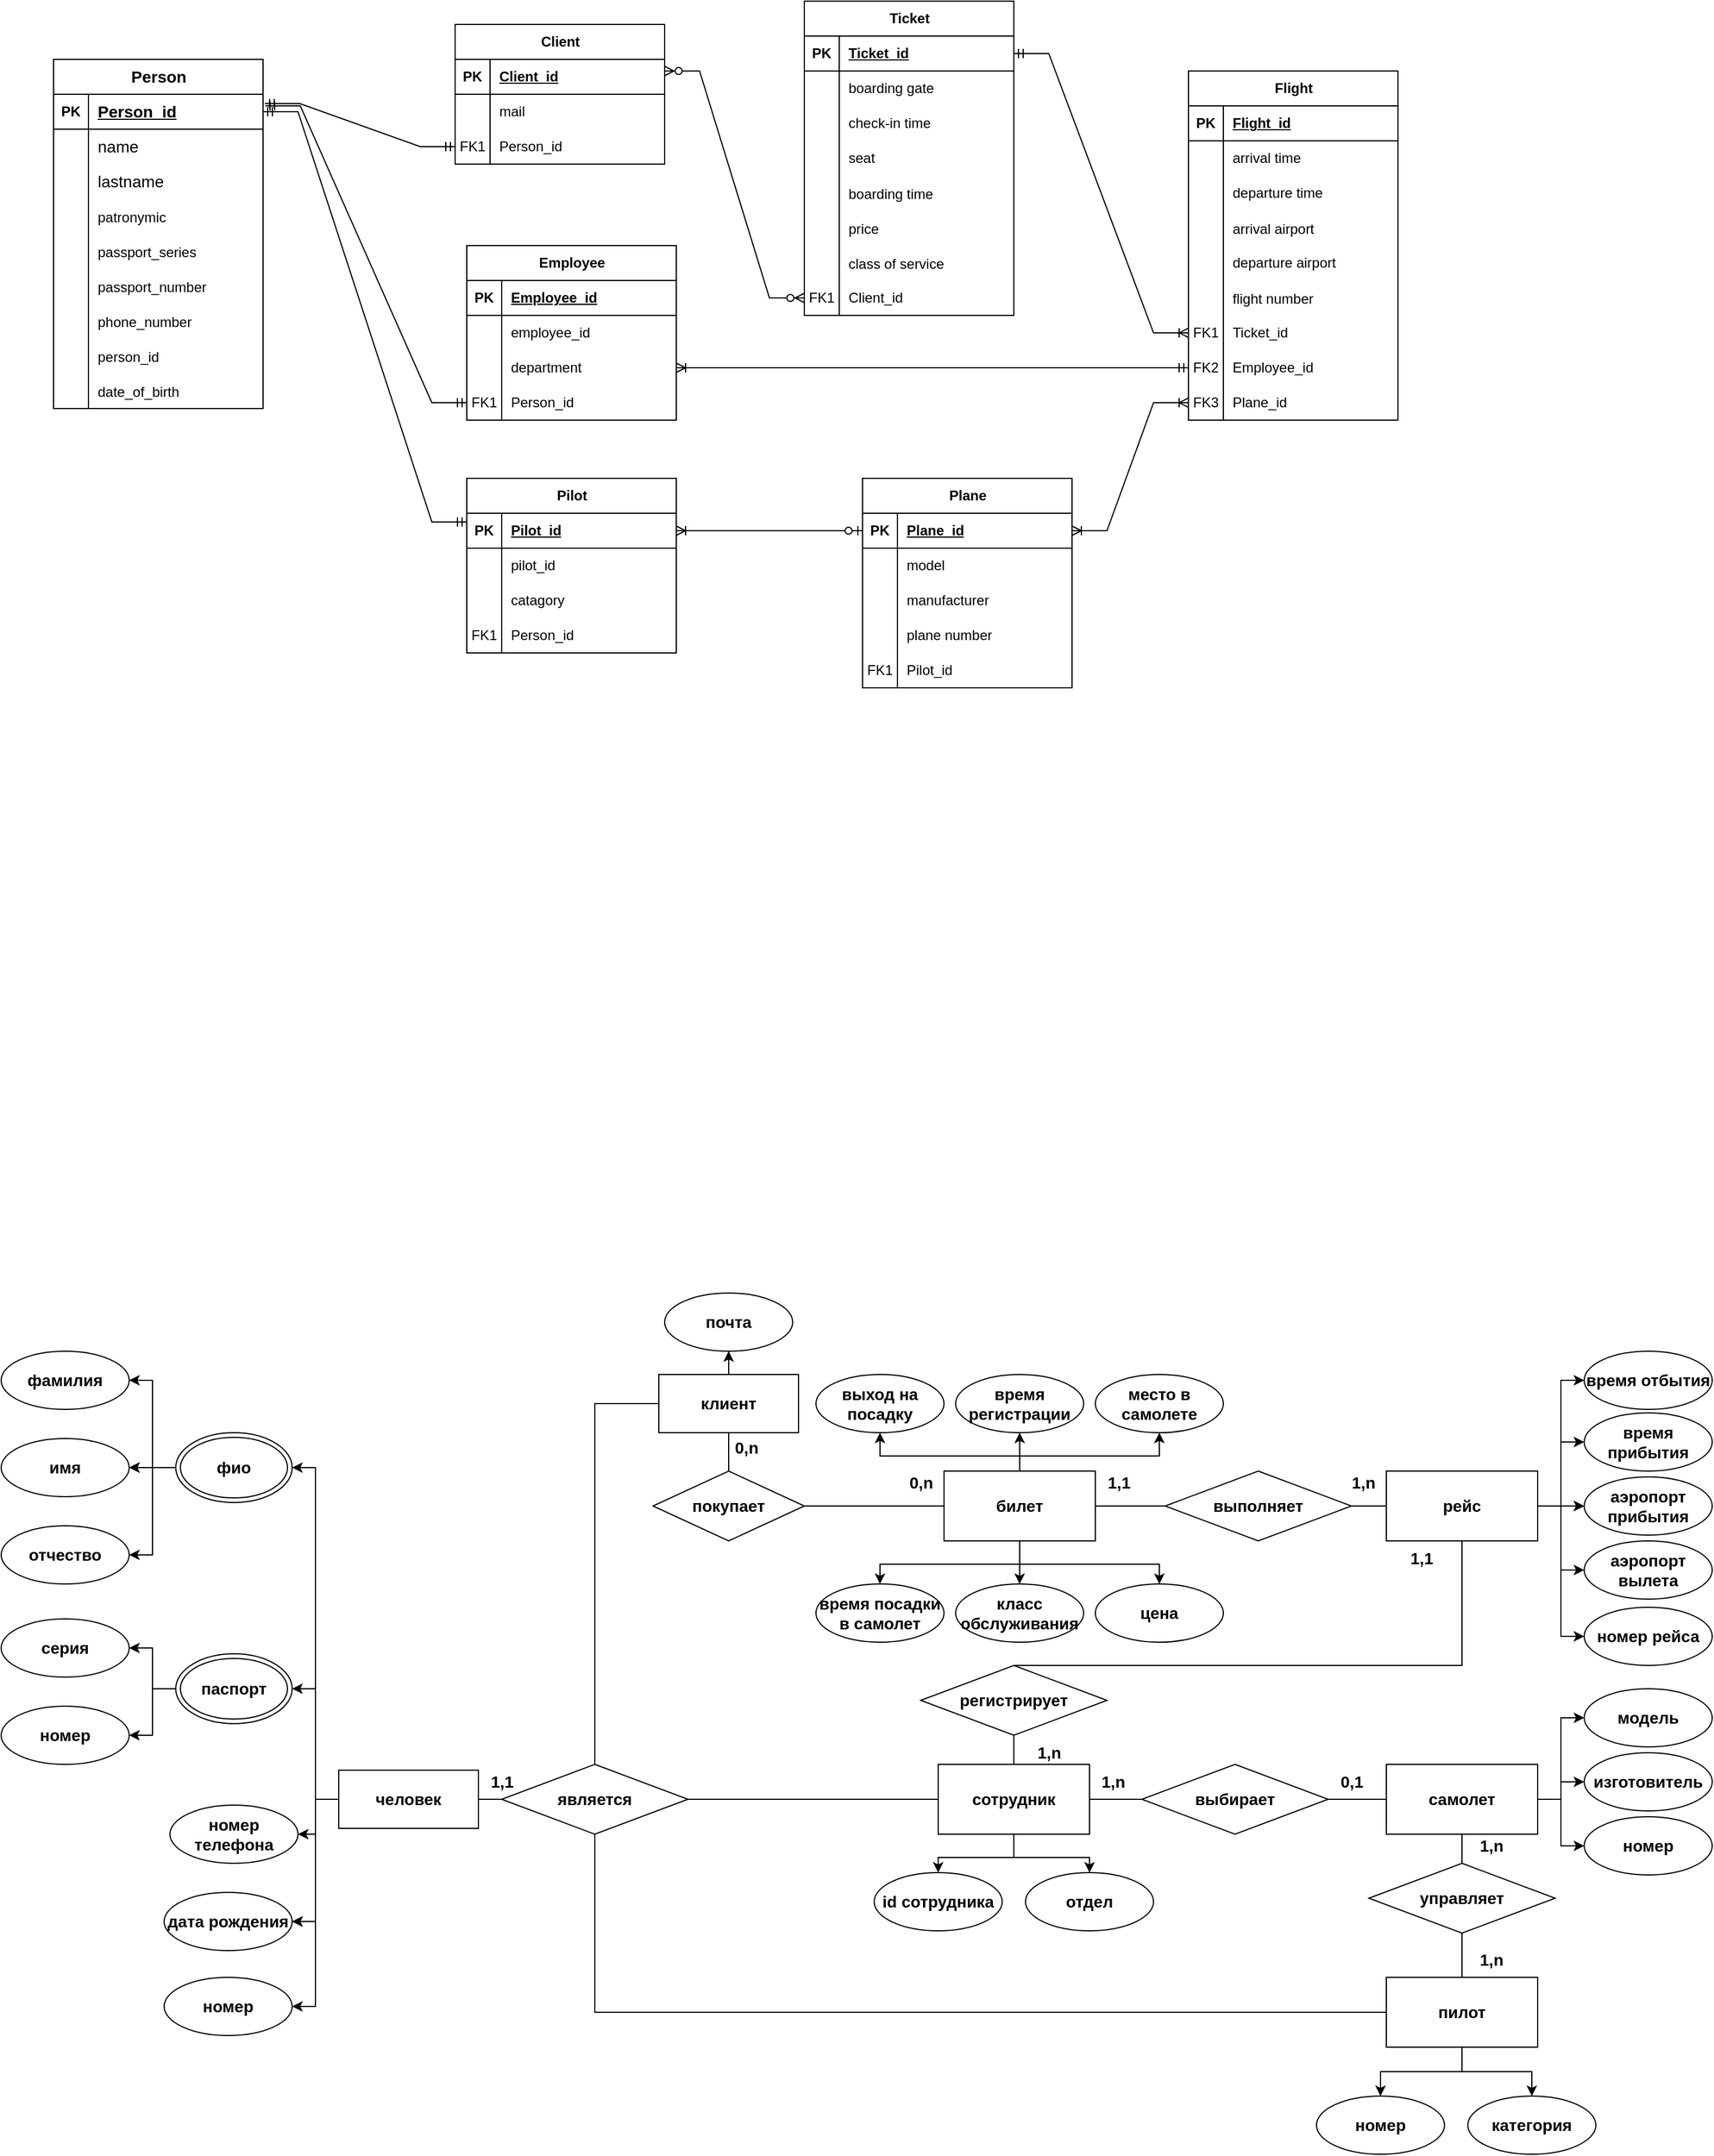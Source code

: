 <mxfile version="22.0.4" type="github">
  <diagram name="Page-1" id="QImVJgPzElwBd4NuCcxI">
    <mxGraphModel dx="1771" dy="1510" grid="1" gridSize="10" guides="1" tooltips="1" connect="1" arrows="1" fold="1" page="1" pageScale="1" pageWidth="850" pageHeight="1100" math="0" shadow="0">
      <root>
        <mxCell id="0" />
        <mxCell id="1" parent="0" />
        <mxCell id="t1LlO52GOj9Xf_Ro4OTU-1" style="edgeStyle=orthogonalEdgeStyle;rounded=0;orthogonalLoop=1;jettySize=auto;html=1;entryX=0.5;entryY=1;entryDx=0;entryDy=0;" edge="1" parent="1" source="V07py_fcRk_jw74blev--24" target="jesQiZJAwNYJgqGzbuZo-1">
          <mxGeometry relative="1" as="geometry" />
        </mxCell>
        <mxCell id="V07py_fcRk_jw74blev--24" value="&lt;font style=&quot;font-size: 14px;&quot;&gt;&lt;b&gt;клиент&lt;/b&gt;&lt;/font&gt;" style="rounded=0;whiteSpace=wrap;html=1;" parent="1" vertex="1">
          <mxGeometry x="95" y="80" width="120" height="50" as="geometry" />
        </mxCell>
        <mxCell id="V07py_fcRk_jw74blev--43" value="&lt;font style=&quot;font-size: 14px;&quot;&gt;&lt;b&gt;покупает&lt;/b&gt;&lt;/font&gt;" style="rhombus;whiteSpace=wrap;html=1;" parent="1" vertex="1">
          <mxGeometry x="90" y="163" width="130" height="60" as="geometry" />
        </mxCell>
        <mxCell id="V07py_fcRk_jw74blev--44" value="" style="endArrow=none;html=1;rounded=0;exitX=0.5;exitY=0;exitDx=0;exitDy=0;entryX=0.5;entryY=1;entryDx=0;entryDy=0;" parent="1" source="V07py_fcRk_jw74blev--43" target="V07py_fcRk_jw74blev--24" edge="1">
          <mxGeometry width="50" height="50" relative="1" as="geometry">
            <mxPoint x="420" y="320" as="sourcePoint" />
            <mxPoint x="470" y="270" as="targetPoint" />
          </mxGeometry>
        </mxCell>
        <mxCell id="V07py_fcRk_jw74blev--159" style="edgeStyle=orthogonalEdgeStyle;rounded=0;orthogonalLoop=1;jettySize=auto;html=1;entryX=0.5;entryY=1;entryDx=0;entryDy=0;" parent="1" source="V07py_fcRk_jw74blev--82" target="V07py_fcRk_jw74blev--152" edge="1">
          <mxGeometry relative="1" as="geometry">
            <Array as="points">
              <mxPoint x="405" y="150" />
              <mxPoint x="285" y="150" />
            </Array>
          </mxGeometry>
        </mxCell>
        <mxCell id="V07py_fcRk_jw74blev--162" style="edgeStyle=orthogonalEdgeStyle;rounded=0;orthogonalLoop=1;jettySize=auto;html=1;exitX=0.5;exitY=0;exitDx=0;exitDy=0;" parent="1" source="V07py_fcRk_jw74blev--82" target="V07py_fcRk_jw74blev--153" edge="1">
          <mxGeometry relative="1" as="geometry">
            <Array as="points">
              <mxPoint x="405" y="150" />
              <mxPoint x="525" y="150" />
            </Array>
          </mxGeometry>
        </mxCell>
        <mxCell id="2ROFudXP8WWKqH3stpRW-35" style="edgeStyle=orthogonalEdgeStyle;rounded=0;orthogonalLoop=1;jettySize=auto;html=1;" parent="1" source="V07py_fcRk_jw74blev--82" target="2ROFudXP8WWKqH3stpRW-34" edge="1">
          <mxGeometry relative="1" as="geometry" />
        </mxCell>
        <mxCell id="2ROFudXP8WWKqH3stpRW-37" style="edgeStyle=orthogonalEdgeStyle;rounded=0;orthogonalLoop=1;jettySize=auto;html=1;entryX=0.5;entryY=0;entryDx=0;entryDy=0;exitX=0.5;exitY=1;exitDx=0;exitDy=0;" parent="1" source="V07py_fcRk_jw74blev--82" target="2ROFudXP8WWKqH3stpRW-36" edge="1">
          <mxGeometry relative="1" as="geometry">
            <Array as="points">
              <mxPoint x="405" y="243" />
              <mxPoint x="285" y="243" />
            </Array>
          </mxGeometry>
        </mxCell>
        <mxCell id="4Z-qDEhqNgvgnU_bXZ3t-2" style="edgeStyle=orthogonalEdgeStyle;rounded=0;orthogonalLoop=1;jettySize=auto;html=1;exitX=0.5;exitY=1;exitDx=0;exitDy=0;" parent="1" source="V07py_fcRk_jw74blev--82" target="4Z-qDEhqNgvgnU_bXZ3t-1" edge="1">
          <mxGeometry relative="1" as="geometry">
            <Array as="points">
              <mxPoint x="405" y="243" />
              <mxPoint x="525" y="243" />
            </Array>
          </mxGeometry>
        </mxCell>
        <mxCell id="4Z-qDEhqNgvgnU_bXZ3t-4" style="edgeStyle=orthogonalEdgeStyle;rounded=0;orthogonalLoop=1;jettySize=auto;html=1;entryX=0.5;entryY=0;entryDx=0;entryDy=0;" parent="1" source="V07py_fcRk_jw74blev--82" target="4Z-qDEhqNgvgnU_bXZ3t-3" edge="1">
          <mxGeometry relative="1" as="geometry" />
        </mxCell>
        <mxCell id="V07py_fcRk_jw74blev--82" value="&lt;font style=&quot;font-size: 14px;&quot;&gt;&lt;b&gt;билет&lt;/b&gt;&lt;/font&gt;" style="rounded=0;whiteSpace=wrap;html=1;" parent="1" vertex="1">
          <mxGeometry x="340" y="163" width="130" height="60" as="geometry" />
        </mxCell>
        <mxCell id="t1LlO52GOj9Xf_Ro4OTU-4" style="edgeStyle=orthogonalEdgeStyle;rounded=0;orthogonalLoop=1;jettySize=auto;html=1;entryX=0.5;entryY=0;entryDx=0;entryDy=0;" edge="1" parent="1" source="V07py_fcRk_jw74blev--83" target="V07py_fcRk_jw74blev--109">
          <mxGeometry relative="1" as="geometry" />
        </mxCell>
        <mxCell id="t1LlO52GOj9Xf_Ro4OTU-6" style="edgeStyle=orthogonalEdgeStyle;rounded=0;orthogonalLoop=1;jettySize=auto;html=1;entryX=0.5;entryY=0;entryDx=0;entryDy=0;" edge="1" parent="1" source="V07py_fcRk_jw74blev--83" target="V07py_fcRk_jw74blev--108">
          <mxGeometry relative="1" as="geometry" />
        </mxCell>
        <mxCell id="V07py_fcRk_jw74blev--83" value="&lt;font style=&quot;font-size: 14px;&quot;&gt;&lt;b&gt;сотрудник&lt;/b&gt;&lt;/font&gt;" style="rounded=0;whiteSpace=wrap;html=1;" parent="1" vertex="1">
          <mxGeometry x="335" y="415" width="130" height="60" as="geometry" />
        </mxCell>
        <mxCell id="V07py_fcRk_jw74blev--87" value="&lt;font style=&quot;font-size: 14px;&quot;&gt;&lt;b&gt;выполняет&lt;/b&gt;&lt;/font&gt;" style="rhombus;whiteSpace=wrap;html=1;" parent="1" vertex="1">
          <mxGeometry x="530" y="163" width="160" height="60" as="geometry" />
        </mxCell>
        <mxCell id="V07py_fcRk_jw74blev--98" style="edgeStyle=orthogonalEdgeStyle;rounded=0;orthogonalLoop=1;jettySize=auto;html=1;entryX=0;entryY=0.5;entryDx=0;entryDy=0;" parent="1" source="V07py_fcRk_jw74blev--89" target="V07py_fcRk_jw74blev--95" edge="1">
          <mxGeometry relative="1" as="geometry" />
        </mxCell>
        <mxCell id="V07py_fcRk_jw74blev--99" style="edgeStyle=orthogonalEdgeStyle;rounded=0;orthogonalLoop=1;jettySize=auto;html=1;entryX=0;entryY=0.5;entryDx=0;entryDy=0;" parent="1" source="V07py_fcRk_jw74blev--89" target="V07py_fcRk_jw74blev--96" edge="1">
          <mxGeometry relative="1" as="geometry" />
        </mxCell>
        <mxCell id="V07py_fcRk_jw74blev--101" style="edgeStyle=orthogonalEdgeStyle;rounded=0;orthogonalLoop=1;jettySize=auto;html=1;entryX=0;entryY=0.5;entryDx=0;entryDy=0;" parent="1" source="V07py_fcRk_jw74blev--89" target="V07py_fcRk_jw74blev--93" edge="1">
          <mxGeometry relative="1" as="geometry" />
        </mxCell>
        <mxCell id="V07py_fcRk_jw74blev--102" style="edgeStyle=orthogonalEdgeStyle;rounded=0;orthogonalLoop=1;jettySize=auto;html=1;entryX=0;entryY=0.5;entryDx=0;entryDy=0;" parent="1" source="V07py_fcRk_jw74blev--89" target="V07py_fcRk_jw74blev--94" edge="1">
          <mxGeometry relative="1" as="geometry" />
        </mxCell>
        <mxCell id="t1LlO52GOj9Xf_Ro4OTU-3" style="edgeStyle=orthogonalEdgeStyle;rounded=0;orthogonalLoop=1;jettySize=auto;html=1;entryX=0;entryY=0.5;entryDx=0;entryDy=0;" edge="1" parent="1" source="V07py_fcRk_jw74blev--89" target="V07py_fcRk_jw74blev--97">
          <mxGeometry relative="1" as="geometry" />
        </mxCell>
        <mxCell id="V07py_fcRk_jw74blev--89" value="&lt;font style=&quot;font-size: 14px;&quot;&gt;&lt;b&gt;рейс&lt;/b&gt;&lt;/font&gt;" style="rounded=0;whiteSpace=wrap;html=1;" parent="1" vertex="1">
          <mxGeometry x="720" y="163" width="130" height="60" as="geometry" />
        </mxCell>
        <mxCell id="V07py_fcRk_jw74blev--90" value="" style="endArrow=none;html=1;rounded=0;exitX=1;exitY=0.5;exitDx=0;exitDy=0;entryX=0;entryY=0.5;entryDx=0;entryDy=0;" parent="1" source="V07py_fcRk_jw74blev--43" target="V07py_fcRk_jw74blev--82" edge="1">
          <mxGeometry width="50" height="50" relative="1" as="geometry">
            <mxPoint x="620" y="390" as="sourcePoint" />
            <mxPoint x="670" y="340" as="targetPoint" />
          </mxGeometry>
        </mxCell>
        <mxCell id="V07py_fcRk_jw74blev--91" value="" style="endArrow=none;html=1;rounded=0;exitX=1;exitY=0.5;exitDx=0;exitDy=0;entryX=0;entryY=0.5;entryDx=0;entryDy=0;" parent="1" source="V07py_fcRk_jw74blev--82" target="V07py_fcRk_jw74blev--87" edge="1">
          <mxGeometry width="50" height="50" relative="1" as="geometry">
            <mxPoint x="620" y="390" as="sourcePoint" />
            <mxPoint x="670" y="340" as="targetPoint" />
          </mxGeometry>
        </mxCell>
        <mxCell id="V07py_fcRk_jw74blev--92" value="" style="endArrow=none;html=1;rounded=0;exitX=1;exitY=0.5;exitDx=0;exitDy=0;entryX=0;entryY=0.5;entryDx=0;entryDy=0;" parent="1" source="V07py_fcRk_jw74blev--87" target="V07py_fcRk_jw74blev--89" edge="1">
          <mxGeometry width="50" height="50" relative="1" as="geometry">
            <mxPoint x="620" y="390" as="sourcePoint" />
            <mxPoint x="670" y="340" as="targetPoint" />
          </mxGeometry>
        </mxCell>
        <mxCell id="V07py_fcRk_jw74blev--93" value="&lt;font style=&quot;font-size: 14px;&quot;&gt;&lt;b&gt;время прибытия&lt;/b&gt;&lt;/font&gt;" style="ellipse;whiteSpace=wrap;html=1;" parent="1" vertex="1">
          <mxGeometry x="890" y="113" width="110" height="50" as="geometry" />
        </mxCell>
        <mxCell id="V07py_fcRk_jw74blev--94" value="&lt;font style=&quot;font-size: 14px;&quot;&gt;&lt;b&gt;время отбытия&lt;/b&gt;&lt;/font&gt;" style="ellipse;whiteSpace=wrap;html=1;" parent="1" vertex="1">
          <mxGeometry x="890" y="60" width="110" height="50" as="geometry" />
        </mxCell>
        <mxCell id="V07py_fcRk_jw74blev--96" value="&lt;font style=&quot;font-size: 14px;&quot;&gt;&lt;b&gt;аэропорт вылета&lt;/b&gt;&lt;/font&gt;" style="ellipse;whiteSpace=wrap;html=1;" parent="1" vertex="1">
          <mxGeometry x="890" y="223" width="110" height="50" as="geometry" />
        </mxCell>
        <mxCell id="V07py_fcRk_jw74blev--97" value="&lt;font style=&quot;font-size: 14px;&quot;&gt;&lt;b&gt;номер рейса&lt;/b&gt;&lt;/font&gt;" style="ellipse;whiteSpace=wrap;html=1;" parent="1" vertex="1">
          <mxGeometry x="890" y="280" width="110" height="50" as="geometry" />
        </mxCell>
        <mxCell id="V07py_fcRk_jw74blev--104" value="&lt;font style=&quot;font-size: 14px;&quot;&gt;&lt;b&gt;регистрирует&lt;/b&gt;&lt;/font&gt;" style="rhombus;whiteSpace=wrap;html=1;" parent="1" vertex="1">
          <mxGeometry x="320" y="330" width="160" height="60" as="geometry" />
        </mxCell>
        <mxCell id="V07py_fcRk_jw74blev--106" value="" style="endArrow=none;html=1;rounded=0;exitX=0.5;exitY=1;exitDx=0;exitDy=0;entryX=0.5;entryY=0;entryDx=0;entryDy=0;" parent="1" source="V07py_fcRk_jw74blev--104" target="V07py_fcRk_jw74blev--83" edge="1">
          <mxGeometry width="50" height="50" relative="1" as="geometry">
            <mxPoint x="620" y="390" as="sourcePoint" />
            <mxPoint x="670" y="340" as="targetPoint" />
          </mxGeometry>
        </mxCell>
        <mxCell id="V07py_fcRk_jw74blev--108" value="&lt;font style=&quot;font-size: 14px;&quot;&gt;&lt;b&gt;отдел&lt;/b&gt;&lt;/font&gt;" style="ellipse;whiteSpace=wrap;html=1;" parent="1" vertex="1">
          <mxGeometry x="410" y="508" width="110" height="50" as="geometry" />
        </mxCell>
        <mxCell id="V07py_fcRk_jw74blev--109" value="&lt;font style=&quot;font-size: 14px;&quot;&gt;&lt;b&gt;id сотрудника&lt;/b&gt;&lt;/font&gt;" style="ellipse;whiteSpace=wrap;html=1;" parent="1" vertex="1">
          <mxGeometry x="280" y="508" width="110" height="50" as="geometry" />
        </mxCell>
        <mxCell id="V07py_fcRk_jw74blev--124" style="edgeStyle=orthogonalEdgeStyle;rounded=0;orthogonalLoop=1;jettySize=auto;html=1;entryX=0;entryY=0.5;entryDx=0;entryDy=0;" parent="1" source="V07py_fcRk_jw74blev--114" target="V07py_fcRk_jw74blev--122" edge="1">
          <mxGeometry relative="1" as="geometry" />
        </mxCell>
        <mxCell id="V07py_fcRk_jw74blev--125" style="edgeStyle=orthogonalEdgeStyle;rounded=0;orthogonalLoop=1;jettySize=auto;html=1;entryX=0;entryY=0.5;entryDx=0;entryDy=0;" parent="1" source="V07py_fcRk_jw74blev--114" target="V07py_fcRk_jw74blev--119" edge="1">
          <mxGeometry relative="1" as="geometry" />
        </mxCell>
        <mxCell id="V07py_fcRk_jw74blev--126" style="edgeStyle=orthogonalEdgeStyle;rounded=0;orthogonalLoop=1;jettySize=auto;html=1;entryX=0;entryY=0.5;entryDx=0;entryDy=0;" parent="1" source="V07py_fcRk_jw74blev--114" target="V07py_fcRk_jw74blev--123" edge="1">
          <mxGeometry relative="1" as="geometry" />
        </mxCell>
        <mxCell id="V07py_fcRk_jw74blev--114" value="&lt;font style=&quot;font-size: 14px;&quot;&gt;&lt;b&gt;самолет&lt;/b&gt;&lt;/font&gt;" style="rounded=0;whiteSpace=wrap;html=1;" parent="1" vertex="1">
          <mxGeometry x="720" y="415" width="130" height="60" as="geometry" />
        </mxCell>
        <mxCell id="V07py_fcRk_jw74blev--116" value="&lt;font style=&quot;font-size: 14px;&quot;&gt;&lt;b&gt;выбирает&lt;/b&gt;&lt;/font&gt;" style="rhombus;whiteSpace=wrap;html=1;" parent="1" vertex="1">
          <mxGeometry x="510" y="415" width="160" height="60" as="geometry" />
        </mxCell>
        <mxCell id="V07py_fcRk_jw74blev--117" value="" style="endArrow=none;html=1;rounded=0;exitX=1;exitY=0.5;exitDx=0;exitDy=0;" parent="1" source="V07py_fcRk_jw74blev--83" target="V07py_fcRk_jw74blev--116" edge="1">
          <mxGeometry width="50" height="50" relative="1" as="geometry">
            <mxPoint x="620" y="560" as="sourcePoint" />
            <mxPoint x="670" y="510" as="targetPoint" />
          </mxGeometry>
        </mxCell>
        <mxCell id="V07py_fcRk_jw74blev--118" value="" style="endArrow=none;html=1;rounded=0;exitX=1;exitY=0.5;exitDx=0;exitDy=0;entryX=0;entryY=0.5;entryDx=0;entryDy=0;" parent="1" source="V07py_fcRk_jw74blev--116" target="V07py_fcRk_jw74blev--114" edge="1">
          <mxGeometry width="50" height="50" relative="1" as="geometry">
            <mxPoint x="620" y="560" as="sourcePoint" />
            <mxPoint x="670" y="510" as="targetPoint" />
          </mxGeometry>
        </mxCell>
        <mxCell id="V07py_fcRk_jw74blev--119" value="&lt;font style=&quot;font-size: 14px;&quot;&gt;&lt;b&gt;модель&lt;/b&gt;&lt;/font&gt;" style="ellipse;whiteSpace=wrap;html=1;" parent="1" vertex="1">
          <mxGeometry x="890" y="350" width="110" height="50" as="geometry" />
        </mxCell>
        <mxCell id="V07py_fcRk_jw74blev--122" value="&lt;font style=&quot;font-size: 14px;&quot;&gt;&lt;b&gt;изготовитель&lt;/b&gt;&lt;/font&gt;" style="ellipse;whiteSpace=wrap;html=1;" parent="1" vertex="1">
          <mxGeometry x="890" y="405" width="110" height="50" as="geometry" />
        </mxCell>
        <mxCell id="V07py_fcRk_jw74blev--123" value="&lt;font style=&quot;font-size: 14px;&quot;&gt;&lt;b&gt;номер&lt;/b&gt;&lt;/font&gt;" style="ellipse;whiteSpace=wrap;html=1;" parent="1" vertex="1">
          <mxGeometry x="890" y="460" width="110" height="50" as="geometry" />
        </mxCell>
        <mxCell id="V07py_fcRk_jw74blev--127" value="&lt;font style=&quot;font-size: 14px;&quot;&gt;&lt;b&gt;управляет&lt;/b&gt;&lt;/font&gt;" style="rhombus;whiteSpace=wrap;html=1;" parent="1" vertex="1">
          <mxGeometry x="705" y="500" width="160" height="60" as="geometry" />
        </mxCell>
        <mxCell id="V07py_fcRk_jw74blev--128" value="" style="endArrow=none;html=1;rounded=0;entryX=0.5;entryY=1;entryDx=0;entryDy=0;exitX=0.5;exitY=0;exitDx=0;exitDy=0;" parent="1" source="V07py_fcRk_jw74blev--127" target="V07py_fcRk_jw74blev--114" edge="1">
          <mxGeometry width="50" height="50" relative="1" as="geometry">
            <mxPoint x="-230" y="800" as="sourcePoint" />
            <mxPoint x="-180" y="750" as="targetPoint" />
          </mxGeometry>
        </mxCell>
        <mxCell id="t1LlO52GOj9Xf_Ro4OTU-7" style="edgeStyle=orthogonalEdgeStyle;rounded=0;orthogonalLoop=1;jettySize=auto;html=1;entryX=0.5;entryY=0;entryDx=0;entryDy=0;" edge="1" parent="1" source="V07py_fcRk_jw74blev--129" target="V07py_fcRk_jw74blev--132">
          <mxGeometry relative="1" as="geometry" />
        </mxCell>
        <mxCell id="t1LlO52GOj9Xf_Ro4OTU-8" style="edgeStyle=orthogonalEdgeStyle;rounded=0;orthogonalLoop=1;jettySize=auto;html=1;entryX=0.5;entryY=0;entryDx=0;entryDy=0;" edge="1" parent="1" source="V07py_fcRk_jw74blev--129" target="2ROFudXP8WWKqH3stpRW-30">
          <mxGeometry relative="1" as="geometry" />
        </mxCell>
        <mxCell id="V07py_fcRk_jw74blev--129" value="&lt;font style=&quot;font-size: 14px;&quot;&gt;&lt;b&gt;пилот&lt;/b&gt;&lt;/font&gt;" style="rounded=0;whiteSpace=wrap;html=1;" parent="1" vertex="1">
          <mxGeometry x="720" y="598" width="130" height="60" as="geometry" />
        </mxCell>
        <mxCell id="V07py_fcRk_jw74blev--130" value="" style="endArrow=none;html=1;rounded=0;exitX=0.5;exitY=0;exitDx=0;exitDy=0;entryX=0.5;entryY=1;entryDx=0;entryDy=0;" parent="1" source="V07py_fcRk_jw74blev--129" target="V07py_fcRk_jw74blev--127" edge="1">
          <mxGeometry width="50" height="50" relative="1" as="geometry">
            <mxPoint x="720" y="800" as="sourcePoint" />
            <mxPoint x="770" y="750" as="targetPoint" />
          </mxGeometry>
        </mxCell>
        <mxCell id="V07py_fcRk_jw74blev--132" value="&lt;font style=&quot;font-size: 14px;&quot;&gt;&lt;b&gt;номер&lt;/b&gt;&lt;/font&gt;" style="ellipse;whiteSpace=wrap;html=1;" parent="1" vertex="1">
          <mxGeometry x="660" y="700" width="110" height="50" as="geometry" />
        </mxCell>
        <mxCell id="V07py_fcRk_jw74blev--136" value="&lt;font style=&quot;font-size: 14px;&quot;&gt;&lt;b&gt;0,n&lt;/b&gt;&lt;/font&gt;" style="text;html=1;align=center;verticalAlign=middle;resizable=0;points=[];autosize=1;strokeColor=none;fillColor=none;" parent="1" vertex="1">
          <mxGeometry x="150" y="128" width="40" height="30" as="geometry" />
        </mxCell>
        <mxCell id="V07py_fcRk_jw74blev--137" value="&lt;font style=&quot;font-size: 14px;&quot;&gt;&lt;b&gt;0,n&lt;/b&gt;&lt;/font&gt;" style="text;html=1;align=center;verticalAlign=middle;resizable=0;points=[];autosize=1;strokeColor=none;fillColor=none;" parent="1" vertex="1">
          <mxGeometry x="300" y="158" width="40" height="30" as="geometry" />
        </mxCell>
        <mxCell id="V07py_fcRk_jw74blev--139" value="&lt;font style=&quot;font-size: 14px;&quot;&gt;&lt;b&gt;1,n&lt;/b&gt;&lt;/font&gt;" style="text;html=1;align=center;verticalAlign=middle;resizable=0;points=[];autosize=1;strokeColor=none;fillColor=none;" parent="1" vertex="1">
          <mxGeometry x="410" y="390" width="40" height="30" as="geometry" />
        </mxCell>
        <mxCell id="V07py_fcRk_jw74blev--140" value="&lt;font style=&quot;font-size: 14px;&quot;&gt;&lt;b&gt;1,n&lt;/b&gt;&lt;/font&gt;" style="text;html=1;align=center;verticalAlign=middle;resizable=0;points=[];autosize=1;strokeColor=none;fillColor=none;" parent="1" vertex="1">
          <mxGeometry x="465" y="415" width="40" height="30" as="geometry" />
        </mxCell>
        <mxCell id="V07py_fcRk_jw74blev--141" value="&lt;font style=&quot;font-size: 14px;&quot;&gt;&lt;b&gt;0,1&lt;/b&gt;&lt;/font&gt;" style="text;html=1;align=center;verticalAlign=middle;resizable=0;points=[];autosize=1;strokeColor=none;fillColor=none;" parent="1" vertex="1">
          <mxGeometry x="670" y="415" width="40" height="30" as="geometry" />
        </mxCell>
        <mxCell id="V07py_fcRk_jw74blev--142" value="&lt;font style=&quot;font-size: 14px;&quot;&gt;&lt;b&gt;1,n&lt;/b&gt;&lt;/font&gt;" style="text;html=1;align=center;verticalAlign=middle;resizable=0;points=[];autosize=1;strokeColor=none;fillColor=none;" parent="1" vertex="1">
          <mxGeometry x="790" y="470" width="40" height="30" as="geometry" />
        </mxCell>
        <mxCell id="V07py_fcRk_jw74blev--143" value="&lt;font style=&quot;font-size: 14px;&quot;&gt;&lt;b&gt;1,n&lt;/b&gt;&lt;/font&gt;" style="text;html=1;align=center;verticalAlign=middle;resizable=0;points=[];autosize=1;strokeColor=none;fillColor=none;" parent="1" vertex="1">
          <mxGeometry x="790" y="568" width="40" height="30" as="geometry" />
        </mxCell>
        <mxCell id="V07py_fcRk_jw74blev--144" value="&lt;font style=&quot;font-size: 14px;&quot;&gt;&lt;b&gt;1,1&lt;/b&gt;&lt;/font&gt;" style="text;html=1;align=center;verticalAlign=middle;resizable=0;points=[];autosize=1;strokeColor=none;fillColor=none;" parent="1" vertex="1">
          <mxGeometry x="470" y="158" width="40" height="30" as="geometry" />
        </mxCell>
        <mxCell id="V07py_fcRk_jw74blev--145" value="&lt;font style=&quot;font-size: 14px;&quot;&gt;&lt;b&gt;1,n&lt;/b&gt;&lt;/font&gt;" style="text;html=1;align=center;verticalAlign=middle;resizable=0;points=[];autosize=1;strokeColor=none;fillColor=none;" parent="1" vertex="1">
          <mxGeometry x="680" y="158" width="40" height="30" as="geometry" />
        </mxCell>
        <mxCell id="V07py_fcRk_jw74blev--146" value="" style="endArrow=none;html=1;rounded=0;exitX=0.5;exitY=0;exitDx=0;exitDy=0;entryX=0.5;entryY=1;entryDx=0;entryDy=0;" parent="1" source="V07py_fcRk_jw74blev--104" target="V07py_fcRk_jw74blev--89" edge="1">
          <mxGeometry width="50" height="50" relative="1" as="geometry">
            <mxPoint x="670" y="450" as="sourcePoint" />
            <mxPoint x="720" y="400" as="targetPoint" />
            <Array as="points">
              <mxPoint x="785" y="330" />
            </Array>
          </mxGeometry>
        </mxCell>
        <mxCell id="V07py_fcRk_jw74blev--147" value="&lt;font style=&quot;font-size: 14px;&quot;&gt;&lt;b&gt;1,1&lt;/b&gt;&lt;/font&gt;" style="text;html=1;align=center;verticalAlign=middle;resizable=0;points=[];autosize=1;strokeColor=none;fillColor=none;" parent="1" vertex="1">
          <mxGeometry x="730" y="223" width="40" height="30" as="geometry" />
        </mxCell>
        <mxCell id="V07py_fcRk_jw74blev--152" value="&lt;font style=&quot;font-size: 14px;&quot;&gt;&lt;b&gt;выход на посадку&lt;/b&gt;&lt;/font&gt;" style="ellipse;whiteSpace=wrap;html=1;" parent="1" vertex="1">
          <mxGeometry x="230" y="80" width="110" height="50" as="geometry" />
        </mxCell>
        <mxCell id="V07py_fcRk_jw74blev--153" value="&lt;font style=&quot;font-size: 14px;&quot;&gt;&lt;b&gt;место в самолете&lt;/b&gt;&lt;/font&gt;" style="ellipse;whiteSpace=wrap;html=1;" parent="1" vertex="1">
          <mxGeometry x="470" y="80" width="110" height="50" as="geometry" />
        </mxCell>
        <mxCell id="jesQiZJAwNYJgqGzbuZo-1" value="&lt;font style=&quot;font-size: 14px;&quot;&gt;&lt;b&gt;почта&lt;/b&gt;&lt;/font&gt;" style="ellipse;whiteSpace=wrap;html=1;" parent="1" vertex="1">
          <mxGeometry x="100" y="10" width="110" height="50" as="geometry" />
        </mxCell>
        <mxCell id="2ROFudXP8WWKqH3stpRW-3" style="edgeStyle=orthogonalEdgeStyle;rounded=0;orthogonalLoop=1;jettySize=auto;html=1;entryX=1;entryY=0.5;entryDx=0;entryDy=0;" parent="1" source="2ROFudXP8WWKqH3stpRW-1" target="2ROFudXP8WWKqH3stpRW-2" edge="1">
          <mxGeometry relative="1" as="geometry" />
        </mxCell>
        <mxCell id="2ROFudXP8WWKqH3stpRW-6" style="edgeStyle=orthogonalEdgeStyle;rounded=0;orthogonalLoop=1;jettySize=auto;html=1;entryX=1;entryY=0.5;entryDx=0;entryDy=0;" parent="1" source="2ROFudXP8WWKqH3stpRW-1" target="2ROFudXP8WWKqH3stpRW-4" edge="1">
          <mxGeometry relative="1" as="geometry" />
        </mxCell>
        <mxCell id="2ROFudXP8WWKqH3stpRW-7" style="edgeStyle=orthogonalEdgeStyle;rounded=0;orthogonalLoop=1;jettySize=auto;html=1;entryX=1;entryY=0.5;entryDx=0;entryDy=0;" parent="1" source="2ROFudXP8WWKqH3stpRW-1" target="2ROFudXP8WWKqH3stpRW-5" edge="1">
          <mxGeometry relative="1" as="geometry" />
        </mxCell>
        <mxCell id="2ROFudXP8WWKqH3stpRW-22" style="edgeStyle=orthogonalEdgeStyle;rounded=0;orthogonalLoop=1;jettySize=auto;html=1;entryX=1;entryY=0.5;entryDx=0;entryDy=0;" parent="1" source="2ROFudXP8WWKqH3stpRW-1" target="2ROFudXP8WWKqH3stpRW-20" edge="1">
          <mxGeometry relative="1" as="geometry" />
        </mxCell>
        <mxCell id="t1LlO52GOj9Xf_Ro4OTU-12" style="edgeStyle=orthogonalEdgeStyle;rounded=0;orthogonalLoop=1;jettySize=auto;html=1;entryX=1;entryY=0.5;entryDx=0;entryDy=0;" edge="1" parent="1" source="2ROFudXP8WWKqH3stpRW-1" target="2ROFudXP8WWKqH3stpRW-21">
          <mxGeometry relative="1" as="geometry" />
        </mxCell>
        <mxCell id="2ROFudXP8WWKqH3stpRW-1" value="&lt;font style=&quot;font-size: 14px;&quot;&gt;&lt;b&gt;человек&lt;/b&gt;&lt;/font&gt;" style="rounded=0;whiteSpace=wrap;html=1;" parent="1" vertex="1">
          <mxGeometry x="-180" y="420" width="120" height="50" as="geometry" />
        </mxCell>
        <mxCell id="2ROFudXP8WWKqH3stpRW-12" style="edgeStyle=orthogonalEdgeStyle;rounded=0;orthogonalLoop=1;jettySize=auto;html=1;entryX=1;entryY=0.5;entryDx=0;entryDy=0;" parent="1" source="2ROFudXP8WWKqH3stpRW-2" target="2ROFudXP8WWKqH3stpRW-9" edge="1">
          <mxGeometry relative="1" as="geometry" />
        </mxCell>
        <mxCell id="2ROFudXP8WWKqH3stpRW-13" style="edgeStyle=orthogonalEdgeStyle;rounded=0;orthogonalLoop=1;jettySize=auto;html=1;entryX=1;entryY=0.5;entryDx=0;entryDy=0;" parent="1" source="2ROFudXP8WWKqH3stpRW-2" target="2ROFudXP8WWKqH3stpRW-10" edge="1">
          <mxGeometry relative="1" as="geometry" />
        </mxCell>
        <mxCell id="t1LlO52GOj9Xf_Ro4OTU-10" style="edgeStyle=orthogonalEdgeStyle;rounded=0;orthogonalLoop=1;jettySize=auto;html=1;entryX=1;entryY=0.5;entryDx=0;entryDy=0;" edge="1" parent="1" source="2ROFudXP8WWKqH3stpRW-2" target="2ROFudXP8WWKqH3stpRW-11">
          <mxGeometry relative="1" as="geometry" />
        </mxCell>
        <mxCell id="2ROFudXP8WWKqH3stpRW-2" value="&lt;font style=&quot;font-size: 14px;&quot;&gt;&lt;b&gt;фио&lt;/b&gt;&lt;/font&gt;" style="ellipse;shape=doubleEllipse;whiteSpace=wrap;html=1;" parent="1" vertex="1">
          <mxGeometry x="-320" y="130" width="100" height="60" as="geometry" />
        </mxCell>
        <mxCell id="2ROFudXP8WWKqH3stpRW-17" style="edgeStyle=orthogonalEdgeStyle;rounded=0;orthogonalLoop=1;jettySize=auto;html=1;entryX=1;entryY=0.5;entryDx=0;entryDy=0;" parent="1" source="2ROFudXP8WWKqH3stpRW-4" target="2ROFudXP8WWKqH3stpRW-15" edge="1">
          <mxGeometry relative="1" as="geometry" />
        </mxCell>
        <mxCell id="2ROFudXP8WWKqH3stpRW-18" style="edgeStyle=orthogonalEdgeStyle;rounded=0;orthogonalLoop=1;jettySize=auto;html=1;entryX=1;entryY=0.5;entryDx=0;entryDy=0;" parent="1" source="2ROFudXP8WWKqH3stpRW-4" target="2ROFudXP8WWKqH3stpRW-16" edge="1">
          <mxGeometry relative="1" as="geometry" />
        </mxCell>
        <mxCell id="2ROFudXP8WWKqH3stpRW-4" value="&lt;font style=&quot;font-size: 14px;&quot;&gt;&lt;b&gt;паспорт&lt;/b&gt;&lt;/font&gt;" style="ellipse;shape=doubleEllipse;whiteSpace=wrap;html=1;" parent="1" vertex="1">
          <mxGeometry x="-320" y="320" width="100" height="60" as="geometry" />
        </mxCell>
        <mxCell id="2ROFudXP8WWKqH3stpRW-5" value="&lt;font style=&quot;font-size: 14px;&quot;&gt;&lt;b&gt;номер телефона&lt;/b&gt;&lt;/font&gt;" style="ellipse;whiteSpace=wrap;html=1;" parent="1" vertex="1">
          <mxGeometry x="-325" y="450" width="110" height="50" as="geometry" />
        </mxCell>
        <mxCell id="2ROFudXP8WWKqH3stpRW-9" value="&lt;font style=&quot;font-size: 14px;&quot;&gt;&lt;b&gt;фамилия&lt;/b&gt;&lt;/font&gt;" style="ellipse;whiteSpace=wrap;html=1;" parent="1" vertex="1">
          <mxGeometry x="-470" y="60" width="110" height="50" as="geometry" />
        </mxCell>
        <mxCell id="2ROFudXP8WWKqH3stpRW-11" value="&lt;font style=&quot;font-size: 14px;&quot;&gt;&lt;b&gt;отчество&lt;/b&gt;&lt;/font&gt;" style="ellipse;whiteSpace=wrap;html=1;" parent="1" vertex="1">
          <mxGeometry x="-470" y="210" width="110" height="50" as="geometry" />
        </mxCell>
        <mxCell id="2ROFudXP8WWKqH3stpRW-15" value="&lt;font style=&quot;font-size: 14px;&quot;&gt;&lt;b&gt;серия&lt;/b&gt;&lt;/font&gt;" style="ellipse;whiteSpace=wrap;html=1;" parent="1" vertex="1">
          <mxGeometry x="-470" y="290" width="110" height="50" as="geometry" />
        </mxCell>
        <mxCell id="2ROFudXP8WWKqH3stpRW-16" value="&lt;font style=&quot;font-size: 14px;&quot;&gt;&lt;b&gt;номер&lt;/b&gt;&lt;/font&gt;" style="ellipse;whiteSpace=wrap;html=1;" parent="1" vertex="1">
          <mxGeometry x="-470" y="365" width="110" height="50" as="geometry" />
        </mxCell>
        <mxCell id="2ROFudXP8WWKqH3stpRW-21" value="&lt;font style=&quot;font-size: 14px;&quot;&gt;&lt;b&gt;номер&lt;/b&gt;&lt;/font&gt;" style="ellipse;whiteSpace=wrap;html=1;" parent="1" vertex="1">
          <mxGeometry x="-330" y="598" width="110" height="50" as="geometry" />
        </mxCell>
        <mxCell id="2ROFudXP8WWKqH3stpRW-30" value="&lt;font style=&quot;font-size: 14px;&quot;&gt;&lt;b&gt;категория&lt;/b&gt;&lt;/font&gt;" style="ellipse;whiteSpace=wrap;html=1;" parent="1" vertex="1">
          <mxGeometry x="790" y="700" width="110" height="50" as="geometry" />
        </mxCell>
        <mxCell id="2ROFudXP8WWKqH3stpRW-33" value="&lt;font style=&quot;font-size: 14px;&quot;&gt;&lt;b&gt;1,1&lt;/b&gt;&lt;/font&gt;" style="text;html=1;align=center;verticalAlign=middle;resizable=0;points=[];autosize=1;strokeColor=none;fillColor=none;" parent="1" vertex="1">
          <mxGeometry x="-60" y="415" width="40" height="30" as="geometry" />
        </mxCell>
        <mxCell id="2ROFudXP8WWKqH3stpRW-34" value="&lt;font style=&quot;font-size: 14px;&quot;&gt;&lt;b&gt;время регистрации&lt;/b&gt;&lt;/font&gt;" style="ellipse;whiteSpace=wrap;html=1;" parent="1" vertex="1">
          <mxGeometry x="350" y="80" width="110" height="50" as="geometry" />
        </mxCell>
        <mxCell id="2ROFudXP8WWKqH3stpRW-36" value="&lt;font style=&quot;font-size: 14px;&quot;&gt;&lt;b&gt;время посадки в самолет&lt;/b&gt;&lt;/font&gt;" style="ellipse;whiteSpace=wrap;html=1;" parent="1" vertex="1">
          <mxGeometry x="230" y="260" width="110" height="50" as="geometry" />
        </mxCell>
        <mxCell id="FISk6LDhnYYGH4yf9QSv-1" value="&lt;font style=&quot;font-size: 14px;&quot;&gt;&lt;b&gt;является&lt;/b&gt;&lt;/font&gt;" style="rhombus;whiteSpace=wrap;html=1;" parent="1" vertex="1">
          <mxGeometry x="-40" y="415" width="160" height="60" as="geometry" />
        </mxCell>
        <mxCell id="FISk6LDhnYYGH4yf9QSv-2" value="" style="endArrow=none;html=1;rounded=0;exitX=1;exitY=0.5;exitDx=0;exitDy=0;entryX=0;entryY=0.5;entryDx=0;entryDy=0;" parent="1" source="2ROFudXP8WWKqH3stpRW-1" target="FISk6LDhnYYGH4yf9QSv-1" edge="1">
          <mxGeometry width="50" height="50" relative="1" as="geometry">
            <mxPoint x="320" y="760" as="sourcePoint" />
            <mxPoint x="370" y="710" as="targetPoint" />
          </mxGeometry>
        </mxCell>
        <mxCell id="FISk6LDhnYYGH4yf9QSv-3" value="" style="endArrow=none;html=1;rounded=0;exitX=1;exitY=0.5;exitDx=0;exitDy=0;entryX=0;entryY=0.5;entryDx=0;entryDy=0;" parent="1" source="FISk6LDhnYYGH4yf9QSv-1" target="V07py_fcRk_jw74blev--83" edge="1">
          <mxGeometry width="50" height="50" relative="1" as="geometry">
            <mxPoint x="320" y="760" as="sourcePoint" />
            <mxPoint x="370" y="710" as="targetPoint" />
          </mxGeometry>
        </mxCell>
        <mxCell id="FISk6LDhnYYGH4yf9QSv-4" value="" style="endArrow=none;html=1;rounded=0;exitX=0.5;exitY=1;exitDx=0;exitDy=0;entryX=0;entryY=0.5;entryDx=0;entryDy=0;" parent="1" source="FISk6LDhnYYGH4yf9QSv-1" target="V07py_fcRk_jw74blev--129" edge="1">
          <mxGeometry width="50" height="50" relative="1" as="geometry">
            <mxPoint x="320" y="760" as="sourcePoint" />
            <mxPoint x="370" y="710" as="targetPoint" />
            <Array as="points">
              <mxPoint x="40" y="628" />
            </Array>
          </mxGeometry>
        </mxCell>
        <mxCell id="FISk6LDhnYYGH4yf9QSv-5" value="" style="endArrow=none;html=1;rounded=0;exitX=0.5;exitY=0;exitDx=0;exitDy=0;entryX=0;entryY=0.5;entryDx=0;entryDy=0;" parent="1" source="FISk6LDhnYYGH4yf9QSv-1" target="V07py_fcRk_jw74blev--24" edge="1">
          <mxGeometry width="50" height="50" relative="1" as="geometry">
            <mxPoint x="340" y="450" as="sourcePoint" />
            <mxPoint x="390" y="400" as="targetPoint" />
            <Array as="points">
              <mxPoint x="40" y="105" />
            </Array>
          </mxGeometry>
        </mxCell>
        <mxCell id="COni17Gioh7pZXdK0jqq-1" value="&lt;font style=&quot;font-size: 14px;&quot;&gt;Person&lt;/font&gt;" style="shape=table;startSize=30;container=1;collapsible=1;childLayout=tableLayout;fixedRows=1;rowLines=0;fontStyle=1;align=center;resizeLast=1;html=1;" parent="1" vertex="1">
          <mxGeometry x="-425" y="-1050" width="180" height="300" as="geometry" />
        </mxCell>
        <mxCell id="COni17Gioh7pZXdK0jqq-2" value="" style="shape=tableRow;horizontal=0;startSize=0;swimlaneHead=0;swimlaneBody=0;fillColor=none;collapsible=0;dropTarget=0;points=[[0,0.5],[1,0.5]];portConstraint=eastwest;top=0;left=0;right=0;bottom=1;" parent="COni17Gioh7pZXdK0jqq-1" vertex="1">
          <mxGeometry y="30" width="180" height="30" as="geometry" />
        </mxCell>
        <mxCell id="COni17Gioh7pZXdK0jqq-3" value="PK" style="shape=partialRectangle;connectable=0;fillColor=none;top=0;left=0;bottom=0;right=0;fontStyle=1;overflow=hidden;whiteSpace=wrap;html=1;" parent="COni17Gioh7pZXdK0jqq-2" vertex="1">
          <mxGeometry width="30" height="30" as="geometry">
            <mxRectangle width="30" height="30" as="alternateBounds" />
          </mxGeometry>
        </mxCell>
        <mxCell id="COni17Gioh7pZXdK0jqq-4" value="&lt;font style=&quot;font-size: 14px;&quot;&gt;Person_id&lt;/font&gt;" style="shape=partialRectangle;connectable=0;fillColor=none;top=0;left=0;bottom=0;right=0;align=left;spacingLeft=6;fontStyle=5;overflow=hidden;whiteSpace=wrap;html=1;" parent="COni17Gioh7pZXdK0jqq-2" vertex="1">
          <mxGeometry x="30" width="150" height="30" as="geometry">
            <mxRectangle width="150" height="30" as="alternateBounds" />
          </mxGeometry>
        </mxCell>
        <mxCell id="COni17Gioh7pZXdK0jqq-5" value="" style="shape=tableRow;horizontal=0;startSize=0;swimlaneHead=0;swimlaneBody=0;fillColor=none;collapsible=0;dropTarget=0;points=[[0,0.5],[1,0.5]];portConstraint=eastwest;top=0;left=0;right=0;bottom=0;" parent="COni17Gioh7pZXdK0jqq-1" vertex="1">
          <mxGeometry y="60" width="180" height="30" as="geometry" />
        </mxCell>
        <mxCell id="COni17Gioh7pZXdK0jqq-6" value="" style="shape=partialRectangle;connectable=0;fillColor=none;top=0;left=0;bottom=0;right=0;editable=1;overflow=hidden;whiteSpace=wrap;html=1;" parent="COni17Gioh7pZXdK0jqq-5" vertex="1">
          <mxGeometry width="30" height="30" as="geometry">
            <mxRectangle width="30" height="30" as="alternateBounds" />
          </mxGeometry>
        </mxCell>
        <mxCell id="COni17Gioh7pZXdK0jqq-7" value="&lt;font style=&quot;font-size: 14px;&quot;&gt;name&lt;/font&gt;" style="shape=partialRectangle;connectable=0;fillColor=none;top=0;left=0;bottom=0;right=0;align=left;spacingLeft=6;overflow=hidden;whiteSpace=wrap;html=1;" parent="COni17Gioh7pZXdK0jqq-5" vertex="1">
          <mxGeometry x="30" width="150" height="30" as="geometry">
            <mxRectangle width="150" height="30" as="alternateBounds" />
          </mxGeometry>
        </mxCell>
        <mxCell id="COni17Gioh7pZXdK0jqq-11" value="" style="shape=tableRow;horizontal=0;startSize=0;swimlaneHead=0;swimlaneBody=0;fillColor=none;collapsible=0;dropTarget=0;points=[[0,0.5],[1,0.5]];portConstraint=eastwest;top=0;left=0;right=0;bottom=0;" parent="COni17Gioh7pZXdK0jqq-1" vertex="1">
          <mxGeometry y="90" width="180" height="30" as="geometry" />
        </mxCell>
        <mxCell id="COni17Gioh7pZXdK0jqq-12" value="" style="shape=partialRectangle;connectable=0;fillColor=none;top=0;left=0;bottom=0;right=0;editable=1;overflow=hidden;whiteSpace=wrap;html=1;" parent="COni17Gioh7pZXdK0jqq-11" vertex="1">
          <mxGeometry width="30" height="30" as="geometry">
            <mxRectangle width="30" height="30" as="alternateBounds" />
          </mxGeometry>
        </mxCell>
        <mxCell id="COni17Gioh7pZXdK0jqq-13" value="&lt;font style=&quot;font-size: 14px;&quot;&gt;lastname&lt;/font&gt;" style="shape=partialRectangle;connectable=0;fillColor=none;top=0;left=0;bottom=0;right=0;align=left;spacingLeft=6;overflow=hidden;whiteSpace=wrap;html=1;" parent="COni17Gioh7pZXdK0jqq-11" vertex="1">
          <mxGeometry x="30" width="150" height="30" as="geometry">
            <mxRectangle width="150" height="30" as="alternateBounds" />
          </mxGeometry>
        </mxCell>
        <mxCell id="COni17Gioh7pZXdK0jqq-95" value="" style="shape=tableRow;horizontal=0;startSize=0;swimlaneHead=0;swimlaneBody=0;fillColor=none;collapsible=0;dropTarget=0;points=[[0,0.5],[1,0.5]];portConstraint=eastwest;top=0;left=0;right=0;bottom=0;" parent="COni17Gioh7pZXdK0jqq-1" vertex="1">
          <mxGeometry y="120" width="180" height="30" as="geometry" />
        </mxCell>
        <mxCell id="COni17Gioh7pZXdK0jqq-96" value="" style="shape=partialRectangle;connectable=0;fillColor=none;top=0;left=0;bottom=0;right=0;editable=1;overflow=hidden;" parent="COni17Gioh7pZXdK0jqq-95" vertex="1">
          <mxGeometry width="30" height="30" as="geometry">
            <mxRectangle width="30" height="30" as="alternateBounds" />
          </mxGeometry>
        </mxCell>
        <mxCell id="COni17Gioh7pZXdK0jqq-97" value="patronymic" style="shape=partialRectangle;connectable=0;fillColor=none;top=0;left=0;bottom=0;right=0;align=left;spacingLeft=6;overflow=hidden;" parent="COni17Gioh7pZXdK0jqq-95" vertex="1">
          <mxGeometry x="30" width="150" height="30" as="geometry">
            <mxRectangle width="150" height="30" as="alternateBounds" />
          </mxGeometry>
        </mxCell>
        <mxCell id="COni17Gioh7pZXdK0jqq-99" value="" style="shape=tableRow;horizontal=0;startSize=0;swimlaneHead=0;swimlaneBody=0;fillColor=none;collapsible=0;dropTarget=0;points=[[0,0.5],[1,0.5]];portConstraint=eastwest;top=0;left=0;right=0;bottom=0;" parent="COni17Gioh7pZXdK0jqq-1" vertex="1">
          <mxGeometry y="150" width="180" height="30" as="geometry" />
        </mxCell>
        <mxCell id="COni17Gioh7pZXdK0jqq-100" value="" style="shape=partialRectangle;connectable=0;fillColor=none;top=0;left=0;bottom=0;right=0;editable=1;overflow=hidden;" parent="COni17Gioh7pZXdK0jqq-99" vertex="1">
          <mxGeometry width="30" height="30" as="geometry">
            <mxRectangle width="30" height="30" as="alternateBounds" />
          </mxGeometry>
        </mxCell>
        <mxCell id="COni17Gioh7pZXdK0jqq-101" value="passport_series" style="shape=partialRectangle;connectable=0;fillColor=none;top=0;left=0;bottom=0;right=0;align=left;spacingLeft=6;overflow=hidden;" parent="COni17Gioh7pZXdK0jqq-99" vertex="1">
          <mxGeometry x="30" width="150" height="30" as="geometry">
            <mxRectangle width="150" height="30" as="alternateBounds" />
          </mxGeometry>
        </mxCell>
        <mxCell id="COni17Gioh7pZXdK0jqq-103" value="" style="shape=tableRow;horizontal=0;startSize=0;swimlaneHead=0;swimlaneBody=0;fillColor=none;collapsible=0;dropTarget=0;points=[[0,0.5],[1,0.5]];portConstraint=eastwest;top=0;left=0;right=0;bottom=0;" parent="COni17Gioh7pZXdK0jqq-1" vertex="1">
          <mxGeometry y="180" width="180" height="30" as="geometry" />
        </mxCell>
        <mxCell id="COni17Gioh7pZXdK0jqq-104" value="" style="shape=partialRectangle;connectable=0;fillColor=none;top=0;left=0;bottom=0;right=0;editable=1;overflow=hidden;" parent="COni17Gioh7pZXdK0jqq-103" vertex="1">
          <mxGeometry width="30" height="30" as="geometry">
            <mxRectangle width="30" height="30" as="alternateBounds" />
          </mxGeometry>
        </mxCell>
        <mxCell id="COni17Gioh7pZXdK0jqq-105" value="passport_number" style="shape=partialRectangle;connectable=0;fillColor=none;top=0;left=0;bottom=0;right=0;align=left;spacingLeft=6;overflow=hidden;" parent="COni17Gioh7pZXdK0jqq-103" vertex="1">
          <mxGeometry x="30" width="150" height="30" as="geometry">
            <mxRectangle width="150" height="30" as="alternateBounds" />
          </mxGeometry>
        </mxCell>
        <mxCell id="COni17Gioh7pZXdK0jqq-107" value="" style="shape=tableRow;horizontal=0;startSize=0;swimlaneHead=0;swimlaneBody=0;fillColor=none;collapsible=0;dropTarget=0;points=[[0,0.5],[1,0.5]];portConstraint=eastwest;top=0;left=0;right=0;bottom=0;" parent="COni17Gioh7pZXdK0jqq-1" vertex="1">
          <mxGeometry y="210" width="180" height="30" as="geometry" />
        </mxCell>
        <mxCell id="COni17Gioh7pZXdK0jqq-108" value="" style="shape=partialRectangle;connectable=0;fillColor=none;top=0;left=0;bottom=0;right=0;editable=1;overflow=hidden;" parent="COni17Gioh7pZXdK0jqq-107" vertex="1">
          <mxGeometry width="30" height="30" as="geometry">
            <mxRectangle width="30" height="30" as="alternateBounds" />
          </mxGeometry>
        </mxCell>
        <mxCell id="COni17Gioh7pZXdK0jqq-109" value="phone_number" style="shape=partialRectangle;connectable=0;fillColor=none;top=0;left=0;bottom=0;right=0;align=left;spacingLeft=6;overflow=hidden;" parent="COni17Gioh7pZXdK0jqq-107" vertex="1">
          <mxGeometry x="30" width="150" height="30" as="geometry">
            <mxRectangle width="150" height="30" as="alternateBounds" />
          </mxGeometry>
        </mxCell>
        <mxCell id="COni17Gioh7pZXdK0jqq-111" value="" style="shape=tableRow;horizontal=0;startSize=0;swimlaneHead=0;swimlaneBody=0;fillColor=none;collapsible=0;dropTarget=0;points=[[0,0.5],[1,0.5]];portConstraint=eastwest;top=0;left=0;right=0;bottom=0;" parent="COni17Gioh7pZXdK0jqq-1" vertex="1">
          <mxGeometry y="240" width="180" height="30" as="geometry" />
        </mxCell>
        <mxCell id="COni17Gioh7pZXdK0jqq-112" value="" style="shape=partialRectangle;connectable=0;fillColor=none;top=0;left=0;bottom=0;right=0;editable=1;overflow=hidden;" parent="COni17Gioh7pZXdK0jqq-111" vertex="1">
          <mxGeometry width="30" height="30" as="geometry">
            <mxRectangle width="30" height="30" as="alternateBounds" />
          </mxGeometry>
        </mxCell>
        <mxCell id="COni17Gioh7pZXdK0jqq-113" value="person_id" style="shape=partialRectangle;connectable=0;fillColor=none;top=0;left=0;bottom=0;right=0;align=left;spacingLeft=6;overflow=hidden;" parent="COni17Gioh7pZXdK0jqq-111" vertex="1">
          <mxGeometry x="30" width="150" height="30" as="geometry">
            <mxRectangle width="150" height="30" as="alternateBounds" />
          </mxGeometry>
        </mxCell>
        <mxCell id="COni17Gioh7pZXdK0jqq-115" value="" style="shape=tableRow;horizontal=0;startSize=0;swimlaneHead=0;swimlaneBody=0;fillColor=none;collapsible=0;dropTarget=0;points=[[0,0.5],[1,0.5]];portConstraint=eastwest;top=0;left=0;right=0;bottom=0;" parent="COni17Gioh7pZXdK0jqq-1" vertex="1">
          <mxGeometry y="270" width="180" height="30" as="geometry" />
        </mxCell>
        <mxCell id="COni17Gioh7pZXdK0jqq-116" value="" style="shape=partialRectangle;connectable=0;fillColor=none;top=0;left=0;bottom=0;right=0;editable=1;overflow=hidden;" parent="COni17Gioh7pZXdK0jqq-115" vertex="1">
          <mxGeometry width="30" height="30" as="geometry">
            <mxRectangle width="30" height="30" as="alternateBounds" />
          </mxGeometry>
        </mxCell>
        <mxCell id="COni17Gioh7pZXdK0jqq-117" value="date_of_birth" style="shape=partialRectangle;connectable=0;fillColor=none;top=0;left=0;bottom=0;right=0;align=left;spacingLeft=6;overflow=hidden;" parent="COni17Gioh7pZXdK0jqq-115" vertex="1">
          <mxGeometry x="30" width="150" height="30" as="geometry">
            <mxRectangle width="150" height="30" as="alternateBounds" />
          </mxGeometry>
        </mxCell>
        <mxCell id="COni17Gioh7pZXdK0jqq-15" value="Client" style="shape=table;startSize=30;container=1;collapsible=1;childLayout=tableLayout;fixedRows=1;rowLines=0;fontStyle=1;align=center;resizeLast=1;html=1;" parent="1" vertex="1">
          <mxGeometry x="-80" y="-1080" width="180" height="120" as="geometry" />
        </mxCell>
        <mxCell id="COni17Gioh7pZXdK0jqq-16" value="" style="shape=tableRow;horizontal=0;startSize=0;swimlaneHead=0;swimlaneBody=0;fillColor=none;collapsible=0;dropTarget=0;points=[[0,0.5],[1,0.5]];portConstraint=eastwest;top=0;left=0;right=0;bottom=1;" parent="COni17Gioh7pZXdK0jqq-15" vertex="1">
          <mxGeometry y="30" width="180" height="30" as="geometry" />
        </mxCell>
        <mxCell id="COni17Gioh7pZXdK0jqq-17" value="PK" style="shape=partialRectangle;connectable=0;fillColor=none;top=0;left=0;bottom=0;right=0;fontStyle=1;overflow=hidden;whiteSpace=wrap;html=1;" parent="COni17Gioh7pZXdK0jqq-16" vertex="1">
          <mxGeometry width="30" height="30" as="geometry">
            <mxRectangle width="30" height="30" as="alternateBounds" />
          </mxGeometry>
        </mxCell>
        <mxCell id="COni17Gioh7pZXdK0jqq-18" value="Client_id" style="shape=partialRectangle;connectable=0;fillColor=none;top=0;left=0;bottom=0;right=0;align=left;spacingLeft=6;fontStyle=5;overflow=hidden;whiteSpace=wrap;html=1;" parent="COni17Gioh7pZXdK0jqq-16" vertex="1">
          <mxGeometry x="30" width="150" height="30" as="geometry">
            <mxRectangle width="150" height="30" as="alternateBounds" />
          </mxGeometry>
        </mxCell>
        <mxCell id="COni17Gioh7pZXdK0jqq-19" value="" style="shape=tableRow;horizontal=0;startSize=0;swimlaneHead=0;swimlaneBody=0;fillColor=none;collapsible=0;dropTarget=0;points=[[0,0.5],[1,0.5]];portConstraint=eastwest;top=0;left=0;right=0;bottom=0;" parent="COni17Gioh7pZXdK0jqq-15" vertex="1">
          <mxGeometry y="60" width="180" height="30" as="geometry" />
        </mxCell>
        <mxCell id="COni17Gioh7pZXdK0jqq-20" value="" style="shape=partialRectangle;connectable=0;fillColor=none;top=0;left=0;bottom=0;right=0;editable=1;overflow=hidden;whiteSpace=wrap;html=1;" parent="COni17Gioh7pZXdK0jqq-19" vertex="1">
          <mxGeometry width="30" height="30" as="geometry">
            <mxRectangle width="30" height="30" as="alternateBounds" />
          </mxGeometry>
        </mxCell>
        <mxCell id="COni17Gioh7pZXdK0jqq-21" value="mail" style="shape=partialRectangle;connectable=0;fillColor=none;top=0;left=0;bottom=0;right=0;align=left;spacingLeft=6;overflow=hidden;whiteSpace=wrap;html=1;" parent="COni17Gioh7pZXdK0jqq-19" vertex="1">
          <mxGeometry x="30" width="150" height="30" as="geometry">
            <mxRectangle width="150" height="30" as="alternateBounds" />
          </mxGeometry>
        </mxCell>
        <mxCell id="t1LlO52GOj9Xf_Ro4OTU-14" value="" style="shape=tableRow;horizontal=0;startSize=0;swimlaneHead=0;swimlaneBody=0;fillColor=none;collapsible=0;dropTarget=0;points=[[0,0.5],[1,0.5]];portConstraint=eastwest;top=0;left=0;right=0;bottom=0;" vertex="1" parent="COni17Gioh7pZXdK0jqq-15">
          <mxGeometry y="90" width="180" height="30" as="geometry" />
        </mxCell>
        <mxCell id="t1LlO52GOj9Xf_Ro4OTU-15" value="FK1" style="shape=partialRectangle;connectable=0;fillColor=none;top=0;left=0;bottom=0;right=0;fontStyle=0;overflow=hidden;whiteSpace=wrap;html=1;" vertex="1" parent="t1LlO52GOj9Xf_Ro4OTU-14">
          <mxGeometry width="30" height="30" as="geometry">
            <mxRectangle width="30" height="30" as="alternateBounds" />
          </mxGeometry>
        </mxCell>
        <mxCell id="t1LlO52GOj9Xf_Ro4OTU-16" value="Person_id" style="shape=partialRectangle;connectable=0;fillColor=none;top=0;left=0;bottom=0;right=0;align=left;spacingLeft=6;fontStyle=0;overflow=hidden;whiteSpace=wrap;html=1;" vertex="1" parent="t1LlO52GOj9Xf_Ro4OTU-14">
          <mxGeometry x="30" width="150" height="30" as="geometry">
            <mxRectangle width="150" height="30" as="alternateBounds" />
          </mxGeometry>
        </mxCell>
        <mxCell id="COni17Gioh7pZXdK0jqq-28" value="Ticket" style="shape=table;startSize=30;container=1;collapsible=1;childLayout=tableLayout;fixedRows=1;rowLines=0;fontStyle=1;align=center;resizeLast=1;html=1;" parent="1" vertex="1">
          <mxGeometry x="220" y="-1100" width="180" height="270" as="geometry" />
        </mxCell>
        <mxCell id="COni17Gioh7pZXdK0jqq-29" value="" style="shape=tableRow;horizontal=0;startSize=0;swimlaneHead=0;swimlaneBody=0;fillColor=none;collapsible=0;dropTarget=0;points=[[0,0.5],[1,0.5]];portConstraint=eastwest;top=0;left=0;right=0;bottom=1;" parent="COni17Gioh7pZXdK0jqq-28" vertex="1">
          <mxGeometry y="30" width="180" height="30" as="geometry" />
        </mxCell>
        <mxCell id="COni17Gioh7pZXdK0jqq-30" value="PK" style="shape=partialRectangle;connectable=0;fillColor=none;top=0;left=0;bottom=0;right=0;fontStyle=1;overflow=hidden;whiteSpace=wrap;html=1;" parent="COni17Gioh7pZXdK0jqq-29" vertex="1">
          <mxGeometry width="30" height="30" as="geometry">
            <mxRectangle width="30" height="30" as="alternateBounds" />
          </mxGeometry>
        </mxCell>
        <mxCell id="COni17Gioh7pZXdK0jqq-31" value="Ticket_id" style="shape=partialRectangle;connectable=0;fillColor=none;top=0;left=0;bottom=0;right=0;align=left;spacingLeft=6;fontStyle=5;overflow=hidden;whiteSpace=wrap;html=1;" parent="COni17Gioh7pZXdK0jqq-29" vertex="1">
          <mxGeometry x="30" width="150" height="30" as="geometry">
            <mxRectangle width="150" height="30" as="alternateBounds" />
          </mxGeometry>
        </mxCell>
        <mxCell id="COni17Gioh7pZXdK0jqq-32" value="" style="shape=tableRow;horizontal=0;startSize=0;swimlaneHead=0;swimlaneBody=0;fillColor=none;collapsible=0;dropTarget=0;points=[[0,0.5],[1,0.5]];portConstraint=eastwest;top=0;left=0;right=0;bottom=0;" parent="COni17Gioh7pZXdK0jqq-28" vertex="1">
          <mxGeometry y="60" width="180" height="30" as="geometry" />
        </mxCell>
        <mxCell id="COni17Gioh7pZXdK0jqq-33" value="" style="shape=partialRectangle;connectable=0;fillColor=none;top=0;left=0;bottom=0;right=0;editable=1;overflow=hidden;whiteSpace=wrap;html=1;" parent="COni17Gioh7pZXdK0jqq-32" vertex="1">
          <mxGeometry width="30" height="30" as="geometry">
            <mxRectangle width="30" height="30" as="alternateBounds" />
          </mxGeometry>
        </mxCell>
        <mxCell id="COni17Gioh7pZXdK0jqq-34" value="boarding gate" style="shape=partialRectangle;connectable=0;fillColor=none;top=0;left=0;bottom=0;right=0;align=left;spacingLeft=6;overflow=hidden;whiteSpace=wrap;html=1;" parent="COni17Gioh7pZXdK0jqq-32" vertex="1">
          <mxGeometry x="30" width="150" height="30" as="geometry">
            <mxRectangle width="150" height="30" as="alternateBounds" />
          </mxGeometry>
        </mxCell>
        <mxCell id="COni17Gioh7pZXdK0jqq-35" value="" style="shape=tableRow;horizontal=0;startSize=0;swimlaneHead=0;swimlaneBody=0;fillColor=none;collapsible=0;dropTarget=0;points=[[0,0.5],[1,0.5]];portConstraint=eastwest;top=0;left=0;right=0;bottom=0;" parent="COni17Gioh7pZXdK0jqq-28" vertex="1">
          <mxGeometry y="90" width="180" height="30" as="geometry" />
        </mxCell>
        <mxCell id="COni17Gioh7pZXdK0jqq-36" value="" style="shape=partialRectangle;connectable=0;fillColor=none;top=0;left=0;bottom=0;right=0;editable=1;overflow=hidden;whiteSpace=wrap;html=1;" parent="COni17Gioh7pZXdK0jqq-35" vertex="1">
          <mxGeometry width="30" height="30" as="geometry">
            <mxRectangle width="30" height="30" as="alternateBounds" />
          </mxGeometry>
        </mxCell>
        <mxCell id="COni17Gioh7pZXdK0jqq-37" value="check-in time" style="shape=partialRectangle;connectable=0;fillColor=none;top=0;left=0;bottom=0;right=0;align=left;spacingLeft=6;overflow=hidden;whiteSpace=wrap;html=1;" parent="COni17Gioh7pZXdK0jqq-35" vertex="1">
          <mxGeometry x="30" width="150" height="30" as="geometry">
            <mxRectangle width="150" height="30" as="alternateBounds" />
          </mxGeometry>
        </mxCell>
        <mxCell id="COni17Gioh7pZXdK0jqq-38" value="" style="shape=tableRow;horizontal=0;startSize=0;swimlaneHead=0;swimlaneBody=0;fillColor=none;collapsible=0;dropTarget=0;points=[[0,0.5],[1,0.5]];portConstraint=eastwest;top=0;left=0;right=0;bottom=0;" parent="COni17Gioh7pZXdK0jqq-28" vertex="1">
          <mxGeometry y="120" width="180" height="30" as="geometry" />
        </mxCell>
        <mxCell id="COni17Gioh7pZXdK0jqq-39" value="" style="shape=partialRectangle;connectable=0;fillColor=none;top=0;left=0;bottom=0;right=0;editable=1;overflow=hidden;whiteSpace=wrap;html=1;" parent="COni17Gioh7pZXdK0jqq-38" vertex="1">
          <mxGeometry width="30" height="30" as="geometry">
            <mxRectangle width="30" height="30" as="alternateBounds" />
          </mxGeometry>
        </mxCell>
        <mxCell id="COni17Gioh7pZXdK0jqq-40" value="seat" style="shape=partialRectangle;connectable=0;fillColor=none;top=0;left=0;bottom=0;right=0;align=left;spacingLeft=6;overflow=hidden;whiteSpace=wrap;html=1;" parent="COni17Gioh7pZXdK0jqq-38" vertex="1">
          <mxGeometry x="30" width="150" height="30" as="geometry">
            <mxRectangle width="150" height="30" as="alternateBounds" />
          </mxGeometry>
        </mxCell>
        <mxCell id="COni17Gioh7pZXdK0jqq-119" value="" style="shape=tableRow;horizontal=0;startSize=0;swimlaneHead=0;swimlaneBody=0;fillColor=none;collapsible=0;dropTarget=0;points=[[0,0.5],[1,0.5]];portConstraint=eastwest;top=0;left=0;right=0;bottom=0;" parent="COni17Gioh7pZXdK0jqq-28" vertex="1">
          <mxGeometry y="150" width="180" height="30" as="geometry" />
        </mxCell>
        <mxCell id="COni17Gioh7pZXdK0jqq-120" value="" style="shape=partialRectangle;connectable=0;fillColor=none;top=0;left=0;bottom=0;right=0;editable=1;overflow=hidden;" parent="COni17Gioh7pZXdK0jqq-119" vertex="1">
          <mxGeometry width="30" height="30" as="geometry">
            <mxRectangle width="30" height="30" as="alternateBounds" />
          </mxGeometry>
        </mxCell>
        <mxCell id="COni17Gioh7pZXdK0jqq-121" value="boarding time" style="shape=partialRectangle;connectable=0;fillColor=none;top=0;left=0;bottom=0;right=0;align=left;spacingLeft=6;overflow=hidden;" parent="COni17Gioh7pZXdK0jqq-119" vertex="1">
          <mxGeometry x="30" width="150" height="30" as="geometry">
            <mxRectangle width="150" height="30" as="alternateBounds" />
          </mxGeometry>
        </mxCell>
        <mxCell id="4Z-qDEhqNgvgnU_bXZ3t-34" value="" style="shape=tableRow;horizontal=0;startSize=0;swimlaneHead=0;swimlaneBody=0;fillColor=none;collapsible=0;dropTarget=0;points=[[0,0.5],[1,0.5]];portConstraint=eastwest;top=0;left=0;right=0;bottom=0;" parent="COni17Gioh7pZXdK0jqq-28" vertex="1">
          <mxGeometry y="180" width="180" height="30" as="geometry" />
        </mxCell>
        <mxCell id="4Z-qDEhqNgvgnU_bXZ3t-35" value="" style="shape=partialRectangle;connectable=0;fillColor=none;top=0;left=0;bottom=0;right=0;editable=1;overflow=hidden;" parent="4Z-qDEhqNgvgnU_bXZ3t-34" vertex="1">
          <mxGeometry width="30" height="30" as="geometry">
            <mxRectangle width="30" height="30" as="alternateBounds" />
          </mxGeometry>
        </mxCell>
        <mxCell id="4Z-qDEhqNgvgnU_bXZ3t-36" value="price" style="shape=partialRectangle;connectable=0;fillColor=none;top=0;left=0;bottom=0;right=0;align=left;spacingLeft=6;overflow=hidden;" parent="4Z-qDEhqNgvgnU_bXZ3t-34" vertex="1">
          <mxGeometry x="30" width="150" height="30" as="geometry">
            <mxRectangle width="150" height="30" as="alternateBounds" />
          </mxGeometry>
        </mxCell>
        <mxCell id="4Z-qDEhqNgvgnU_bXZ3t-30" value="" style="shape=tableRow;horizontal=0;startSize=0;swimlaneHead=0;swimlaneBody=0;fillColor=none;collapsible=0;dropTarget=0;points=[[0,0.5],[1,0.5]];portConstraint=eastwest;top=0;left=0;right=0;bottom=0;" parent="COni17Gioh7pZXdK0jqq-28" vertex="1">
          <mxGeometry y="210" width="180" height="30" as="geometry" />
        </mxCell>
        <mxCell id="4Z-qDEhqNgvgnU_bXZ3t-31" value="" style="shape=partialRectangle;connectable=0;fillColor=none;top=0;left=0;bottom=0;right=0;editable=1;overflow=hidden;" parent="4Z-qDEhqNgvgnU_bXZ3t-30" vertex="1">
          <mxGeometry width="30" height="30" as="geometry">
            <mxRectangle width="30" height="30" as="alternateBounds" />
          </mxGeometry>
        </mxCell>
        <mxCell id="4Z-qDEhqNgvgnU_bXZ3t-32" value="class of service" style="shape=partialRectangle;connectable=0;fillColor=none;top=0;left=0;bottom=0;right=0;align=left;spacingLeft=6;overflow=hidden;" parent="4Z-qDEhqNgvgnU_bXZ3t-30" vertex="1">
          <mxGeometry x="30" width="150" height="30" as="geometry">
            <mxRectangle width="150" height="30" as="alternateBounds" />
          </mxGeometry>
        </mxCell>
        <mxCell id="t1LlO52GOj9Xf_Ro4OTU-31" value="" style="shape=tableRow;horizontal=0;startSize=0;swimlaneHead=0;swimlaneBody=0;fillColor=none;collapsible=0;dropTarget=0;points=[[0,0.5],[1,0.5]];portConstraint=eastwest;top=0;left=0;right=0;bottom=0;" vertex="1" parent="COni17Gioh7pZXdK0jqq-28">
          <mxGeometry y="240" width="180" height="30" as="geometry" />
        </mxCell>
        <mxCell id="t1LlO52GOj9Xf_Ro4OTU-32" value="FK1" style="shape=partialRectangle;connectable=0;fillColor=none;top=0;left=0;bottom=0;right=0;fontStyle=0;overflow=hidden;whiteSpace=wrap;html=1;" vertex="1" parent="t1LlO52GOj9Xf_Ro4OTU-31">
          <mxGeometry width="30" height="30" as="geometry">
            <mxRectangle width="30" height="30" as="alternateBounds" />
          </mxGeometry>
        </mxCell>
        <mxCell id="t1LlO52GOj9Xf_Ro4OTU-33" value="Client_id" style="shape=partialRectangle;connectable=0;fillColor=none;top=0;left=0;bottom=0;right=0;align=left;spacingLeft=6;fontStyle=0;overflow=hidden;whiteSpace=wrap;html=1;" vertex="1" parent="t1LlO52GOj9Xf_Ro4OTU-31">
          <mxGeometry x="30" width="150" height="30" as="geometry">
            <mxRectangle width="150" height="30" as="alternateBounds" />
          </mxGeometry>
        </mxCell>
        <mxCell id="COni17Gioh7pZXdK0jqq-41" value="Flight" style="shape=table;startSize=30;container=1;collapsible=1;childLayout=tableLayout;fixedRows=1;rowLines=0;fontStyle=1;align=center;resizeLast=1;html=1;" parent="1" vertex="1">
          <mxGeometry x="550" y="-1040" width="180" height="300" as="geometry" />
        </mxCell>
        <mxCell id="COni17Gioh7pZXdK0jqq-42" value="" style="shape=tableRow;horizontal=0;startSize=0;swimlaneHead=0;swimlaneBody=0;fillColor=none;collapsible=0;dropTarget=0;points=[[0,0.5],[1,0.5]];portConstraint=eastwest;top=0;left=0;right=0;bottom=1;" parent="COni17Gioh7pZXdK0jqq-41" vertex="1">
          <mxGeometry y="30" width="180" height="30" as="geometry" />
        </mxCell>
        <mxCell id="COni17Gioh7pZXdK0jqq-43" value="PK" style="shape=partialRectangle;connectable=0;fillColor=none;top=0;left=0;bottom=0;right=0;fontStyle=1;overflow=hidden;whiteSpace=wrap;html=1;" parent="COni17Gioh7pZXdK0jqq-42" vertex="1">
          <mxGeometry width="30" height="30" as="geometry">
            <mxRectangle width="30" height="30" as="alternateBounds" />
          </mxGeometry>
        </mxCell>
        <mxCell id="COni17Gioh7pZXdK0jqq-44" value="Flight_id" style="shape=partialRectangle;connectable=0;fillColor=none;top=0;left=0;bottom=0;right=0;align=left;spacingLeft=6;fontStyle=5;overflow=hidden;whiteSpace=wrap;html=1;" parent="COni17Gioh7pZXdK0jqq-42" vertex="1">
          <mxGeometry x="30" width="150" height="30" as="geometry">
            <mxRectangle width="150" height="30" as="alternateBounds" />
          </mxGeometry>
        </mxCell>
        <mxCell id="COni17Gioh7pZXdK0jqq-45" value="" style="shape=tableRow;horizontal=0;startSize=0;swimlaneHead=0;swimlaneBody=0;fillColor=none;collapsible=0;dropTarget=0;points=[[0,0.5],[1,0.5]];portConstraint=eastwest;top=0;left=0;right=0;bottom=0;" parent="COni17Gioh7pZXdK0jqq-41" vertex="1">
          <mxGeometry y="60" width="180" height="30" as="geometry" />
        </mxCell>
        <mxCell id="COni17Gioh7pZXdK0jqq-46" value="" style="shape=partialRectangle;connectable=0;fillColor=none;top=0;left=0;bottom=0;right=0;editable=1;overflow=hidden;whiteSpace=wrap;html=1;" parent="COni17Gioh7pZXdK0jqq-45" vertex="1">
          <mxGeometry width="30" height="30" as="geometry">
            <mxRectangle width="30" height="30" as="alternateBounds" />
          </mxGeometry>
        </mxCell>
        <mxCell id="COni17Gioh7pZXdK0jqq-47" value="arrival time" style="shape=partialRectangle;connectable=0;fillColor=none;top=0;left=0;bottom=0;right=0;align=left;spacingLeft=6;overflow=hidden;whiteSpace=wrap;html=1;" parent="COni17Gioh7pZXdK0jqq-45" vertex="1">
          <mxGeometry x="30" width="150" height="30" as="geometry">
            <mxRectangle width="150" height="30" as="alternateBounds" />
          </mxGeometry>
        </mxCell>
        <mxCell id="COni17Gioh7pZXdK0jqq-48" value="" style="shape=tableRow;horizontal=0;startSize=0;swimlaneHead=0;swimlaneBody=0;fillColor=none;collapsible=0;dropTarget=0;points=[[0,0.5],[1,0.5]];portConstraint=eastwest;top=0;left=0;right=0;bottom=0;" parent="COni17Gioh7pZXdK0jqq-41" vertex="1">
          <mxGeometry y="90" width="180" height="30" as="geometry" />
        </mxCell>
        <mxCell id="COni17Gioh7pZXdK0jqq-49" value="" style="shape=partialRectangle;connectable=0;fillColor=none;top=0;left=0;bottom=0;right=0;editable=1;overflow=hidden;whiteSpace=wrap;html=1;" parent="COni17Gioh7pZXdK0jqq-48" vertex="1">
          <mxGeometry width="30" height="30" as="geometry">
            <mxRectangle width="30" height="30" as="alternateBounds" />
          </mxGeometry>
        </mxCell>
        <mxCell id="COni17Gioh7pZXdK0jqq-50" value="departure time" style="shape=partialRectangle;connectable=0;fillColor=none;top=0;left=0;bottom=0;right=0;align=left;spacingLeft=6;overflow=hidden;whiteSpace=wrap;html=1;" parent="COni17Gioh7pZXdK0jqq-48" vertex="1">
          <mxGeometry x="30" width="150" height="30" as="geometry">
            <mxRectangle width="150" height="30" as="alternateBounds" />
          </mxGeometry>
        </mxCell>
        <mxCell id="4Z-qDEhqNgvgnU_bXZ3t-38" value="" style="shape=tableRow;horizontal=0;startSize=0;swimlaneHead=0;swimlaneBody=0;fillColor=none;collapsible=0;dropTarget=0;points=[[0,0.5],[1,0.5]];portConstraint=eastwest;top=0;left=0;right=0;bottom=0;" parent="COni17Gioh7pZXdK0jqq-41" vertex="1">
          <mxGeometry y="120" width="180" height="30" as="geometry" />
        </mxCell>
        <mxCell id="4Z-qDEhqNgvgnU_bXZ3t-39" value="" style="shape=partialRectangle;connectable=0;fillColor=none;top=0;left=0;bottom=0;right=0;editable=1;overflow=hidden;" parent="4Z-qDEhqNgvgnU_bXZ3t-38" vertex="1">
          <mxGeometry width="30" height="30" as="geometry">
            <mxRectangle width="30" height="30" as="alternateBounds" />
          </mxGeometry>
        </mxCell>
        <mxCell id="4Z-qDEhqNgvgnU_bXZ3t-40" value="arrival airport" style="shape=partialRectangle;connectable=0;fillColor=none;top=0;left=0;bottom=0;right=0;align=left;spacingLeft=6;overflow=hidden;" parent="4Z-qDEhqNgvgnU_bXZ3t-38" vertex="1">
          <mxGeometry x="30" width="150" height="30" as="geometry">
            <mxRectangle width="150" height="30" as="alternateBounds" />
          </mxGeometry>
        </mxCell>
        <mxCell id="COni17Gioh7pZXdK0jqq-51" value="" style="shape=tableRow;horizontal=0;startSize=0;swimlaneHead=0;swimlaneBody=0;fillColor=none;collapsible=0;dropTarget=0;points=[[0,0.5],[1,0.5]];portConstraint=eastwest;top=0;left=0;right=0;bottom=0;" parent="COni17Gioh7pZXdK0jqq-41" vertex="1">
          <mxGeometry y="150" width="180" height="30" as="geometry" />
        </mxCell>
        <mxCell id="COni17Gioh7pZXdK0jqq-52" value="" style="shape=partialRectangle;connectable=0;fillColor=none;top=0;left=0;bottom=0;right=0;editable=1;overflow=hidden;whiteSpace=wrap;html=1;" parent="COni17Gioh7pZXdK0jqq-51" vertex="1">
          <mxGeometry width="30" height="30" as="geometry">
            <mxRectangle width="30" height="30" as="alternateBounds" />
          </mxGeometry>
        </mxCell>
        <mxCell id="COni17Gioh7pZXdK0jqq-53" value="departure airport" style="shape=partialRectangle;connectable=0;fillColor=none;top=0;left=0;bottom=0;right=0;align=left;spacingLeft=6;overflow=hidden;whiteSpace=wrap;html=1;" parent="COni17Gioh7pZXdK0jqq-51" vertex="1">
          <mxGeometry x="30" width="150" height="30" as="geometry">
            <mxRectangle width="150" height="30" as="alternateBounds" />
          </mxGeometry>
        </mxCell>
        <mxCell id="4Z-qDEhqNgvgnU_bXZ3t-42" value="" style="shape=tableRow;horizontal=0;startSize=0;swimlaneHead=0;swimlaneBody=0;fillColor=none;collapsible=0;dropTarget=0;points=[[0,0.5],[1,0.5]];portConstraint=eastwest;top=0;left=0;right=0;bottom=0;" parent="COni17Gioh7pZXdK0jqq-41" vertex="1">
          <mxGeometry y="180" width="180" height="30" as="geometry" />
        </mxCell>
        <mxCell id="4Z-qDEhqNgvgnU_bXZ3t-43" value="" style="shape=partialRectangle;connectable=0;fillColor=none;top=0;left=0;bottom=0;right=0;editable=1;overflow=hidden;" parent="4Z-qDEhqNgvgnU_bXZ3t-42" vertex="1">
          <mxGeometry width="30" height="30" as="geometry">
            <mxRectangle width="30" height="30" as="alternateBounds" />
          </mxGeometry>
        </mxCell>
        <mxCell id="4Z-qDEhqNgvgnU_bXZ3t-44" value="flight number" style="shape=partialRectangle;connectable=0;fillColor=none;top=0;left=0;bottom=0;right=0;align=left;spacingLeft=6;overflow=hidden;" parent="4Z-qDEhqNgvgnU_bXZ3t-42" vertex="1">
          <mxGeometry x="30" width="150" height="30" as="geometry">
            <mxRectangle width="150" height="30" as="alternateBounds" />
          </mxGeometry>
        </mxCell>
        <mxCell id="t1LlO52GOj9Xf_Ro4OTU-19" value="" style="shape=tableRow;horizontal=0;startSize=0;swimlaneHead=0;swimlaneBody=0;fillColor=none;collapsible=0;dropTarget=0;points=[[0,0.5],[1,0.5]];portConstraint=eastwest;top=0;left=0;right=0;bottom=0;" vertex="1" parent="COni17Gioh7pZXdK0jqq-41">
          <mxGeometry y="210" width="180" height="30" as="geometry" />
        </mxCell>
        <mxCell id="t1LlO52GOj9Xf_Ro4OTU-20" value="FK1" style="shape=partialRectangle;connectable=0;fillColor=none;top=0;left=0;bottom=0;right=0;fontStyle=0;overflow=hidden;whiteSpace=wrap;html=1;" vertex="1" parent="t1LlO52GOj9Xf_Ro4OTU-19">
          <mxGeometry width="30" height="30" as="geometry">
            <mxRectangle width="30" height="30" as="alternateBounds" />
          </mxGeometry>
        </mxCell>
        <mxCell id="t1LlO52GOj9Xf_Ro4OTU-21" value="Ticket_id" style="shape=partialRectangle;connectable=0;fillColor=none;top=0;left=0;bottom=0;right=0;align=left;spacingLeft=6;fontStyle=0;overflow=hidden;whiteSpace=wrap;html=1;" vertex="1" parent="t1LlO52GOj9Xf_Ro4OTU-19">
          <mxGeometry x="30" width="150" height="30" as="geometry">
            <mxRectangle width="150" height="30" as="alternateBounds" />
          </mxGeometry>
        </mxCell>
        <mxCell id="t1LlO52GOj9Xf_Ro4OTU-35" value="" style="shape=tableRow;horizontal=0;startSize=0;swimlaneHead=0;swimlaneBody=0;fillColor=none;collapsible=0;dropTarget=0;points=[[0,0.5],[1,0.5]];portConstraint=eastwest;top=0;left=0;right=0;bottom=0;" vertex="1" parent="COni17Gioh7pZXdK0jqq-41">
          <mxGeometry y="240" width="180" height="30" as="geometry" />
        </mxCell>
        <mxCell id="t1LlO52GOj9Xf_Ro4OTU-36" value="FK2" style="shape=partialRectangle;connectable=0;fillColor=none;top=0;left=0;bottom=0;right=0;fontStyle=0;overflow=hidden;whiteSpace=wrap;html=1;" vertex="1" parent="t1LlO52GOj9Xf_Ro4OTU-35">
          <mxGeometry width="30" height="30" as="geometry">
            <mxRectangle width="30" height="30" as="alternateBounds" />
          </mxGeometry>
        </mxCell>
        <mxCell id="t1LlO52GOj9Xf_Ro4OTU-37" value="Employee_id" style="shape=partialRectangle;connectable=0;fillColor=none;top=0;left=0;bottom=0;right=0;align=left;spacingLeft=6;fontStyle=0;overflow=hidden;whiteSpace=wrap;html=1;" vertex="1" parent="t1LlO52GOj9Xf_Ro4OTU-35">
          <mxGeometry x="30" width="150" height="30" as="geometry">
            <mxRectangle width="150" height="30" as="alternateBounds" />
          </mxGeometry>
        </mxCell>
        <mxCell id="t1LlO52GOj9Xf_Ro4OTU-40" value="" style="shape=tableRow;horizontal=0;startSize=0;swimlaneHead=0;swimlaneBody=0;fillColor=none;collapsible=0;dropTarget=0;points=[[0,0.5],[1,0.5]];portConstraint=eastwest;top=0;left=0;right=0;bottom=0;" vertex="1" parent="COni17Gioh7pZXdK0jqq-41">
          <mxGeometry y="270" width="180" height="30" as="geometry" />
        </mxCell>
        <mxCell id="t1LlO52GOj9Xf_Ro4OTU-41" value="FK3" style="shape=partialRectangle;connectable=0;fillColor=none;top=0;left=0;bottom=0;right=0;fontStyle=0;overflow=hidden;whiteSpace=wrap;html=1;" vertex="1" parent="t1LlO52GOj9Xf_Ro4OTU-40">
          <mxGeometry width="30" height="30" as="geometry">
            <mxRectangle width="30" height="30" as="alternateBounds" />
          </mxGeometry>
        </mxCell>
        <mxCell id="t1LlO52GOj9Xf_Ro4OTU-42" value="Plane_id" style="shape=partialRectangle;connectable=0;fillColor=none;top=0;left=0;bottom=0;right=0;align=left;spacingLeft=6;fontStyle=0;overflow=hidden;whiteSpace=wrap;html=1;" vertex="1" parent="t1LlO52GOj9Xf_Ro4OTU-40">
          <mxGeometry x="30" width="150" height="30" as="geometry">
            <mxRectangle width="150" height="30" as="alternateBounds" />
          </mxGeometry>
        </mxCell>
        <mxCell id="COni17Gioh7pZXdK0jqq-54" value="Employee" style="shape=table;startSize=30;container=1;collapsible=1;childLayout=tableLayout;fixedRows=1;rowLines=0;fontStyle=1;align=center;resizeLast=1;html=1;" parent="1" vertex="1">
          <mxGeometry x="-70" y="-890" width="180" height="150" as="geometry" />
        </mxCell>
        <mxCell id="COni17Gioh7pZXdK0jqq-55" value="" style="shape=tableRow;horizontal=0;startSize=0;swimlaneHead=0;swimlaneBody=0;fillColor=none;collapsible=0;dropTarget=0;points=[[0,0.5],[1,0.5]];portConstraint=eastwest;top=0;left=0;right=0;bottom=1;" parent="COni17Gioh7pZXdK0jqq-54" vertex="1">
          <mxGeometry y="30" width="180" height="30" as="geometry" />
        </mxCell>
        <mxCell id="COni17Gioh7pZXdK0jqq-56" value="PK" style="shape=partialRectangle;connectable=0;fillColor=none;top=0;left=0;bottom=0;right=0;fontStyle=1;overflow=hidden;whiteSpace=wrap;html=1;" parent="COni17Gioh7pZXdK0jqq-55" vertex="1">
          <mxGeometry width="30" height="30" as="geometry">
            <mxRectangle width="30" height="30" as="alternateBounds" />
          </mxGeometry>
        </mxCell>
        <mxCell id="COni17Gioh7pZXdK0jqq-57" value="Employee_id" style="shape=partialRectangle;connectable=0;fillColor=none;top=0;left=0;bottom=0;right=0;align=left;spacingLeft=6;fontStyle=5;overflow=hidden;whiteSpace=wrap;html=1;" parent="COni17Gioh7pZXdK0jqq-55" vertex="1">
          <mxGeometry x="30" width="150" height="30" as="geometry">
            <mxRectangle width="150" height="30" as="alternateBounds" />
          </mxGeometry>
        </mxCell>
        <mxCell id="COni17Gioh7pZXdK0jqq-58" value="" style="shape=tableRow;horizontal=0;startSize=0;swimlaneHead=0;swimlaneBody=0;fillColor=none;collapsible=0;dropTarget=0;points=[[0,0.5],[1,0.5]];portConstraint=eastwest;top=0;left=0;right=0;bottom=0;" parent="COni17Gioh7pZXdK0jqq-54" vertex="1">
          <mxGeometry y="60" width="180" height="30" as="geometry" />
        </mxCell>
        <mxCell id="COni17Gioh7pZXdK0jqq-59" value="" style="shape=partialRectangle;connectable=0;fillColor=none;top=0;left=0;bottom=0;right=0;editable=1;overflow=hidden;whiteSpace=wrap;html=1;" parent="COni17Gioh7pZXdK0jqq-58" vertex="1">
          <mxGeometry width="30" height="30" as="geometry">
            <mxRectangle width="30" height="30" as="alternateBounds" />
          </mxGeometry>
        </mxCell>
        <mxCell id="COni17Gioh7pZXdK0jqq-60" value="employee_id" style="shape=partialRectangle;connectable=0;fillColor=none;top=0;left=0;bottom=0;right=0;align=left;spacingLeft=6;overflow=hidden;whiteSpace=wrap;html=1;" parent="COni17Gioh7pZXdK0jqq-58" vertex="1">
          <mxGeometry x="30" width="150" height="30" as="geometry">
            <mxRectangle width="150" height="30" as="alternateBounds" />
          </mxGeometry>
        </mxCell>
        <mxCell id="COni17Gioh7pZXdK0jqq-61" value="" style="shape=tableRow;horizontal=0;startSize=0;swimlaneHead=0;swimlaneBody=0;fillColor=none;collapsible=0;dropTarget=0;points=[[0,0.5],[1,0.5]];portConstraint=eastwest;top=0;left=0;right=0;bottom=0;" parent="COni17Gioh7pZXdK0jqq-54" vertex="1">
          <mxGeometry y="90" width="180" height="30" as="geometry" />
        </mxCell>
        <mxCell id="COni17Gioh7pZXdK0jqq-62" value="" style="shape=partialRectangle;connectable=0;fillColor=none;top=0;left=0;bottom=0;right=0;editable=1;overflow=hidden;whiteSpace=wrap;html=1;" parent="COni17Gioh7pZXdK0jqq-61" vertex="1">
          <mxGeometry width="30" height="30" as="geometry">
            <mxRectangle width="30" height="30" as="alternateBounds" />
          </mxGeometry>
        </mxCell>
        <mxCell id="COni17Gioh7pZXdK0jqq-63" value="department" style="shape=partialRectangle;connectable=0;fillColor=none;top=0;left=0;bottom=0;right=0;align=left;spacingLeft=6;overflow=hidden;whiteSpace=wrap;html=1;" parent="COni17Gioh7pZXdK0jqq-61" vertex="1">
          <mxGeometry x="30" width="150" height="30" as="geometry">
            <mxRectangle width="150" height="30" as="alternateBounds" />
          </mxGeometry>
        </mxCell>
        <mxCell id="t1LlO52GOj9Xf_Ro4OTU-23" value="" style="shape=tableRow;horizontal=0;startSize=0;swimlaneHead=0;swimlaneBody=0;fillColor=none;collapsible=0;dropTarget=0;points=[[0,0.5],[1,0.5]];portConstraint=eastwest;top=0;left=0;right=0;bottom=0;" vertex="1" parent="COni17Gioh7pZXdK0jqq-54">
          <mxGeometry y="120" width="180" height="30" as="geometry" />
        </mxCell>
        <mxCell id="t1LlO52GOj9Xf_Ro4OTU-24" value="FK1" style="shape=partialRectangle;connectable=0;fillColor=none;top=0;left=0;bottom=0;right=0;fontStyle=0;overflow=hidden;whiteSpace=wrap;html=1;" vertex="1" parent="t1LlO52GOj9Xf_Ro4OTU-23">
          <mxGeometry width="30" height="30" as="geometry">
            <mxRectangle width="30" height="30" as="alternateBounds" />
          </mxGeometry>
        </mxCell>
        <mxCell id="t1LlO52GOj9Xf_Ro4OTU-25" value="Person_id" style="shape=partialRectangle;connectable=0;fillColor=none;top=0;left=0;bottom=0;right=0;align=left;spacingLeft=6;fontStyle=0;overflow=hidden;whiteSpace=wrap;html=1;" vertex="1" parent="t1LlO52GOj9Xf_Ro4OTU-23">
          <mxGeometry x="30" width="150" height="30" as="geometry">
            <mxRectangle width="150" height="30" as="alternateBounds" />
          </mxGeometry>
        </mxCell>
        <mxCell id="COni17Gioh7pZXdK0jqq-67" value="Plane" style="shape=table;startSize=30;container=1;collapsible=1;childLayout=tableLayout;fixedRows=1;rowLines=0;fontStyle=1;align=center;resizeLast=1;html=1;" parent="1" vertex="1">
          <mxGeometry x="270" y="-690" width="180" height="180" as="geometry" />
        </mxCell>
        <mxCell id="COni17Gioh7pZXdK0jqq-68" value="" style="shape=tableRow;horizontal=0;startSize=0;swimlaneHead=0;swimlaneBody=0;fillColor=none;collapsible=0;dropTarget=0;points=[[0,0.5],[1,0.5]];portConstraint=eastwest;top=0;left=0;right=0;bottom=1;" parent="COni17Gioh7pZXdK0jqq-67" vertex="1">
          <mxGeometry y="30" width="180" height="30" as="geometry" />
        </mxCell>
        <mxCell id="COni17Gioh7pZXdK0jqq-69" value="PK" style="shape=partialRectangle;connectable=0;fillColor=none;top=0;left=0;bottom=0;right=0;fontStyle=1;overflow=hidden;whiteSpace=wrap;html=1;" parent="COni17Gioh7pZXdK0jqq-68" vertex="1">
          <mxGeometry width="30" height="30" as="geometry">
            <mxRectangle width="30" height="30" as="alternateBounds" />
          </mxGeometry>
        </mxCell>
        <mxCell id="COni17Gioh7pZXdK0jqq-70" value="Plane_id" style="shape=partialRectangle;connectable=0;fillColor=none;top=0;left=0;bottom=0;right=0;align=left;spacingLeft=6;fontStyle=5;overflow=hidden;whiteSpace=wrap;html=1;" parent="COni17Gioh7pZXdK0jqq-68" vertex="1">
          <mxGeometry x="30" width="150" height="30" as="geometry">
            <mxRectangle width="150" height="30" as="alternateBounds" />
          </mxGeometry>
        </mxCell>
        <mxCell id="COni17Gioh7pZXdK0jqq-71" value="" style="shape=tableRow;horizontal=0;startSize=0;swimlaneHead=0;swimlaneBody=0;fillColor=none;collapsible=0;dropTarget=0;points=[[0,0.5],[1,0.5]];portConstraint=eastwest;top=0;left=0;right=0;bottom=0;" parent="COni17Gioh7pZXdK0jqq-67" vertex="1">
          <mxGeometry y="60" width="180" height="30" as="geometry" />
        </mxCell>
        <mxCell id="COni17Gioh7pZXdK0jqq-72" value="" style="shape=partialRectangle;connectable=0;fillColor=none;top=0;left=0;bottom=0;right=0;editable=1;overflow=hidden;whiteSpace=wrap;html=1;" parent="COni17Gioh7pZXdK0jqq-71" vertex="1">
          <mxGeometry width="30" height="30" as="geometry">
            <mxRectangle width="30" height="30" as="alternateBounds" />
          </mxGeometry>
        </mxCell>
        <mxCell id="COni17Gioh7pZXdK0jqq-73" value="model" style="shape=partialRectangle;connectable=0;fillColor=none;top=0;left=0;bottom=0;right=0;align=left;spacingLeft=6;overflow=hidden;whiteSpace=wrap;html=1;" parent="COni17Gioh7pZXdK0jqq-71" vertex="1">
          <mxGeometry x="30" width="150" height="30" as="geometry">
            <mxRectangle width="150" height="30" as="alternateBounds" />
          </mxGeometry>
        </mxCell>
        <mxCell id="COni17Gioh7pZXdK0jqq-74" value="" style="shape=tableRow;horizontal=0;startSize=0;swimlaneHead=0;swimlaneBody=0;fillColor=none;collapsible=0;dropTarget=0;points=[[0,0.5],[1,0.5]];portConstraint=eastwest;top=0;left=0;right=0;bottom=0;" parent="COni17Gioh7pZXdK0jqq-67" vertex="1">
          <mxGeometry y="90" width="180" height="30" as="geometry" />
        </mxCell>
        <mxCell id="COni17Gioh7pZXdK0jqq-75" value="" style="shape=partialRectangle;connectable=0;fillColor=none;top=0;left=0;bottom=0;right=0;editable=1;overflow=hidden;whiteSpace=wrap;html=1;" parent="COni17Gioh7pZXdK0jqq-74" vertex="1">
          <mxGeometry width="30" height="30" as="geometry">
            <mxRectangle width="30" height="30" as="alternateBounds" />
          </mxGeometry>
        </mxCell>
        <mxCell id="COni17Gioh7pZXdK0jqq-76" value="manufacturer" style="shape=partialRectangle;connectable=0;fillColor=none;top=0;left=0;bottom=0;right=0;align=left;spacingLeft=6;overflow=hidden;whiteSpace=wrap;html=1;" parent="COni17Gioh7pZXdK0jqq-74" vertex="1">
          <mxGeometry x="30" width="150" height="30" as="geometry">
            <mxRectangle width="150" height="30" as="alternateBounds" />
          </mxGeometry>
        </mxCell>
        <mxCell id="COni17Gioh7pZXdK0jqq-77" value="" style="shape=tableRow;horizontal=0;startSize=0;swimlaneHead=0;swimlaneBody=0;fillColor=none;collapsible=0;dropTarget=0;points=[[0,0.5],[1,0.5]];portConstraint=eastwest;top=0;left=0;right=0;bottom=0;" parent="COni17Gioh7pZXdK0jqq-67" vertex="1">
          <mxGeometry y="120" width="180" height="30" as="geometry" />
        </mxCell>
        <mxCell id="COni17Gioh7pZXdK0jqq-78" value="" style="shape=partialRectangle;connectable=0;fillColor=none;top=0;left=0;bottom=0;right=0;editable=1;overflow=hidden;whiteSpace=wrap;html=1;" parent="COni17Gioh7pZXdK0jqq-77" vertex="1">
          <mxGeometry width="30" height="30" as="geometry">
            <mxRectangle width="30" height="30" as="alternateBounds" />
          </mxGeometry>
        </mxCell>
        <mxCell id="COni17Gioh7pZXdK0jqq-79" value="plane number" style="shape=partialRectangle;connectable=0;fillColor=none;top=0;left=0;bottom=0;right=0;align=left;spacingLeft=6;overflow=hidden;whiteSpace=wrap;html=1;" parent="COni17Gioh7pZXdK0jqq-77" vertex="1">
          <mxGeometry x="30" width="150" height="30" as="geometry">
            <mxRectangle width="150" height="30" as="alternateBounds" />
          </mxGeometry>
        </mxCell>
        <mxCell id="t1LlO52GOj9Xf_Ro4OTU-44" value="" style="shape=tableRow;horizontal=0;startSize=0;swimlaneHead=0;swimlaneBody=0;fillColor=none;collapsible=0;dropTarget=0;points=[[0,0.5],[1,0.5]];portConstraint=eastwest;top=0;left=0;right=0;bottom=0;" vertex="1" parent="COni17Gioh7pZXdK0jqq-67">
          <mxGeometry y="150" width="180" height="30" as="geometry" />
        </mxCell>
        <mxCell id="t1LlO52GOj9Xf_Ro4OTU-45" value="FK1" style="shape=partialRectangle;connectable=0;fillColor=none;top=0;left=0;bottom=0;right=0;fontStyle=0;overflow=hidden;whiteSpace=wrap;html=1;" vertex="1" parent="t1LlO52GOj9Xf_Ro4OTU-44">
          <mxGeometry width="30" height="30" as="geometry">
            <mxRectangle width="30" height="30" as="alternateBounds" />
          </mxGeometry>
        </mxCell>
        <mxCell id="t1LlO52GOj9Xf_Ro4OTU-46" value="Pilot_id" style="shape=partialRectangle;connectable=0;fillColor=none;top=0;left=0;bottom=0;right=0;align=left;spacingLeft=6;fontStyle=0;overflow=hidden;whiteSpace=wrap;html=1;" vertex="1" parent="t1LlO52GOj9Xf_Ro4OTU-44">
          <mxGeometry x="30" width="150" height="30" as="geometry">
            <mxRectangle width="150" height="30" as="alternateBounds" />
          </mxGeometry>
        </mxCell>
        <mxCell id="COni17Gioh7pZXdK0jqq-80" value="Pilot" style="shape=table;startSize=30;container=1;collapsible=1;childLayout=tableLayout;fixedRows=1;rowLines=0;fontStyle=1;align=center;resizeLast=1;html=1;" parent="1" vertex="1">
          <mxGeometry x="-70" y="-690" width="180" height="150" as="geometry" />
        </mxCell>
        <mxCell id="COni17Gioh7pZXdK0jqq-81" value="" style="shape=tableRow;horizontal=0;startSize=0;swimlaneHead=0;swimlaneBody=0;fillColor=none;collapsible=0;dropTarget=0;points=[[0,0.5],[1,0.5]];portConstraint=eastwest;top=0;left=0;right=0;bottom=1;" parent="COni17Gioh7pZXdK0jqq-80" vertex="1">
          <mxGeometry y="30" width="180" height="30" as="geometry" />
        </mxCell>
        <mxCell id="COni17Gioh7pZXdK0jqq-82" value="PK" style="shape=partialRectangle;connectable=0;fillColor=none;top=0;left=0;bottom=0;right=0;fontStyle=1;overflow=hidden;whiteSpace=wrap;html=1;" parent="COni17Gioh7pZXdK0jqq-81" vertex="1">
          <mxGeometry width="30" height="30" as="geometry">
            <mxRectangle width="30" height="30" as="alternateBounds" />
          </mxGeometry>
        </mxCell>
        <mxCell id="COni17Gioh7pZXdK0jqq-83" value="Pilot_id" style="shape=partialRectangle;connectable=0;fillColor=none;top=0;left=0;bottom=0;right=0;align=left;spacingLeft=6;fontStyle=5;overflow=hidden;whiteSpace=wrap;html=1;" parent="COni17Gioh7pZXdK0jqq-81" vertex="1">
          <mxGeometry x="30" width="150" height="30" as="geometry">
            <mxRectangle width="150" height="30" as="alternateBounds" />
          </mxGeometry>
        </mxCell>
        <mxCell id="COni17Gioh7pZXdK0jqq-84" value="" style="shape=tableRow;horizontal=0;startSize=0;swimlaneHead=0;swimlaneBody=0;fillColor=none;collapsible=0;dropTarget=0;points=[[0,0.5],[1,0.5]];portConstraint=eastwest;top=0;left=0;right=0;bottom=0;" parent="COni17Gioh7pZXdK0jqq-80" vertex="1">
          <mxGeometry y="60" width="180" height="30" as="geometry" />
        </mxCell>
        <mxCell id="COni17Gioh7pZXdK0jqq-85" value="" style="shape=partialRectangle;connectable=0;fillColor=none;top=0;left=0;bottom=0;right=0;editable=1;overflow=hidden;whiteSpace=wrap;html=1;" parent="COni17Gioh7pZXdK0jqq-84" vertex="1">
          <mxGeometry width="30" height="30" as="geometry">
            <mxRectangle width="30" height="30" as="alternateBounds" />
          </mxGeometry>
        </mxCell>
        <mxCell id="COni17Gioh7pZXdK0jqq-86" value="pilot_id" style="shape=partialRectangle;connectable=0;fillColor=none;top=0;left=0;bottom=0;right=0;align=left;spacingLeft=6;overflow=hidden;whiteSpace=wrap;html=1;" parent="COni17Gioh7pZXdK0jqq-84" vertex="1">
          <mxGeometry x="30" width="150" height="30" as="geometry">
            <mxRectangle width="150" height="30" as="alternateBounds" />
          </mxGeometry>
        </mxCell>
        <mxCell id="COni17Gioh7pZXdK0jqq-87" value="" style="shape=tableRow;horizontal=0;startSize=0;swimlaneHead=0;swimlaneBody=0;fillColor=none;collapsible=0;dropTarget=0;points=[[0,0.5],[1,0.5]];portConstraint=eastwest;top=0;left=0;right=0;bottom=0;" parent="COni17Gioh7pZXdK0jqq-80" vertex="1">
          <mxGeometry y="90" width="180" height="30" as="geometry" />
        </mxCell>
        <mxCell id="COni17Gioh7pZXdK0jqq-88" value="" style="shape=partialRectangle;connectable=0;fillColor=none;top=0;left=0;bottom=0;right=0;editable=1;overflow=hidden;whiteSpace=wrap;html=1;" parent="COni17Gioh7pZXdK0jqq-87" vertex="1">
          <mxGeometry width="30" height="30" as="geometry">
            <mxRectangle width="30" height="30" as="alternateBounds" />
          </mxGeometry>
        </mxCell>
        <mxCell id="COni17Gioh7pZXdK0jqq-89" value="catagory" style="shape=partialRectangle;connectable=0;fillColor=none;top=0;left=0;bottom=0;right=0;align=left;spacingLeft=6;overflow=hidden;whiteSpace=wrap;html=1;" parent="COni17Gioh7pZXdK0jqq-87" vertex="1">
          <mxGeometry x="30" width="150" height="30" as="geometry">
            <mxRectangle width="150" height="30" as="alternateBounds" />
          </mxGeometry>
        </mxCell>
        <mxCell id="t1LlO52GOj9Xf_Ro4OTU-27" value="" style="shape=tableRow;horizontal=0;startSize=0;swimlaneHead=0;swimlaneBody=0;fillColor=none;collapsible=0;dropTarget=0;points=[[0,0.5],[1,0.5]];portConstraint=eastwest;top=0;left=0;right=0;bottom=0;" vertex="1" parent="COni17Gioh7pZXdK0jqq-80">
          <mxGeometry y="120" width="180" height="30" as="geometry" />
        </mxCell>
        <mxCell id="t1LlO52GOj9Xf_Ro4OTU-28" value="FK1" style="shape=partialRectangle;connectable=0;fillColor=none;top=0;left=0;bottom=0;right=0;fontStyle=0;overflow=hidden;whiteSpace=wrap;html=1;" vertex="1" parent="t1LlO52GOj9Xf_Ro4OTU-27">
          <mxGeometry width="30" height="30" as="geometry">
            <mxRectangle width="30" height="30" as="alternateBounds" />
          </mxGeometry>
        </mxCell>
        <mxCell id="t1LlO52GOj9Xf_Ro4OTU-29" value="Person_id" style="shape=partialRectangle;connectable=0;fillColor=none;top=0;left=0;bottom=0;right=0;align=left;spacingLeft=6;fontStyle=0;overflow=hidden;whiteSpace=wrap;html=1;" vertex="1" parent="t1LlO52GOj9Xf_Ro4OTU-27">
          <mxGeometry x="30" width="150" height="30" as="geometry">
            <mxRectangle width="150" height="30" as="alternateBounds" />
          </mxGeometry>
        </mxCell>
        <mxCell id="4Z-qDEhqNgvgnU_bXZ3t-1" value="&lt;font style=&quot;font-size: 14px;&quot;&gt;&lt;b&gt;цена&lt;/b&gt;&lt;/font&gt;" style="ellipse;whiteSpace=wrap;html=1;" parent="1" vertex="1">
          <mxGeometry x="470" y="260" width="110" height="50" as="geometry" />
        </mxCell>
        <mxCell id="4Z-qDEhqNgvgnU_bXZ3t-3" value="&lt;font style=&quot;font-size: 14px;&quot;&gt;&lt;b&gt;класс обслуживания&lt;/b&gt;&lt;/font&gt;" style="ellipse;whiteSpace=wrap;html=1;" parent="1" vertex="1">
          <mxGeometry x="350" y="260" width="110" height="50" as="geometry" />
        </mxCell>
        <mxCell id="4Z-qDEhqNgvgnU_bXZ3t-47" value="" style="edgeStyle=entityRelationEdgeStyle;fontSize=12;html=1;endArrow=ERzeroToMany;endFill=1;startArrow=ERzeroToMany;rounded=0;exitX=1;exitY=0.25;exitDx=0;exitDy=0;entryX=0;entryY=0.5;entryDx=0;entryDy=0;" parent="1" target="t1LlO52GOj9Xf_Ro4OTU-31" edge="1">
          <mxGeometry width="100" height="100" relative="1" as="geometry">
            <mxPoint x="100" y="-1040" as="sourcePoint" />
            <mxPoint x="220" y="-1045" as="targetPoint" />
          </mxGeometry>
        </mxCell>
        <mxCell id="4Z-qDEhqNgvgnU_bXZ3t-48" value="" style="edgeStyle=entityRelationEdgeStyle;fontSize=12;html=1;endArrow=ERmandOne;startArrow=ERmandOne;rounded=0;entryX=0;entryY=0.5;entryDx=0;entryDy=0;exitX=1.009;exitY=0.267;exitDx=0;exitDy=0;exitPerimeter=0;" parent="1" source="COni17Gioh7pZXdK0jqq-2" target="t1LlO52GOj9Xf_Ro4OTU-14" edge="1">
          <mxGeometry width="100" height="100" relative="1" as="geometry">
            <mxPoint x="-240" y="-1030" as="sourcePoint" />
            <mxPoint x="150" y="-870" as="targetPoint" />
          </mxGeometry>
        </mxCell>
        <mxCell id="4Z-qDEhqNgvgnU_bXZ3t-49" value="" style="edgeStyle=entityRelationEdgeStyle;fontSize=12;html=1;endArrow=ERmandOne;startArrow=ERmandOne;rounded=0;entryX=0;entryY=0.5;entryDx=0;entryDy=0;" parent="1" target="t1LlO52GOj9Xf_Ro4OTU-23" edge="1">
          <mxGeometry width="100" height="100" relative="1" as="geometry">
            <mxPoint x="-243" y="-1010" as="sourcePoint" />
            <mxPoint x="130" y="-850" as="targetPoint" />
          </mxGeometry>
        </mxCell>
        <mxCell id="4Z-qDEhqNgvgnU_bXZ3t-50" value="" style="edgeStyle=entityRelationEdgeStyle;fontSize=12;html=1;endArrow=ERmandOne;startArrow=ERmandOne;rounded=0;exitX=1;exitY=0.5;exitDx=0;exitDy=0;entryX=0;entryY=0.25;entryDx=0;entryDy=0;" parent="1" source="COni17Gioh7pZXdK0jqq-2" target="COni17Gioh7pZXdK0jqq-80" edge="1">
          <mxGeometry width="100" height="100" relative="1" as="geometry">
            <mxPoint x="30" y="-750" as="sourcePoint" />
            <mxPoint x="130" y="-850" as="targetPoint" />
          </mxGeometry>
        </mxCell>
        <mxCell id="4Z-qDEhqNgvgnU_bXZ3t-51" value="" style="edgeStyle=entityRelationEdgeStyle;fontSize=12;html=1;endArrow=ERoneToMany;startArrow=ERmandOne;rounded=0;exitX=1;exitY=0.5;exitDx=0;exitDy=0;entryX=0;entryY=0.5;entryDx=0;entryDy=0;" parent="1" source="COni17Gioh7pZXdK0jqq-29" target="t1LlO52GOj9Xf_Ro4OTU-19" edge="1">
          <mxGeometry width="100" height="100" relative="1" as="geometry">
            <mxPoint x="200" y="-750" as="sourcePoint" />
            <mxPoint x="300" y="-850" as="targetPoint" />
          </mxGeometry>
        </mxCell>
        <mxCell id="4Z-qDEhqNgvgnU_bXZ3t-52" value="" style="edgeStyle=entityRelationEdgeStyle;fontSize=12;html=1;endArrow=ERoneToMany;startArrow=ERmandOne;rounded=0;entryX=1;entryY=0.5;entryDx=0;entryDy=0;exitX=0;exitY=0.5;exitDx=0;exitDy=0;" parent="1" source="t1LlO52GOj9Xf_Ro4OTU-35" target="COni17Gioh7pZXdK0jqq-61" edge="1">
          <mxGeometry width="100" height="100" relative="1" as="geometry">
            <mxPoint x="560.0" y="-810" as="sourcePoint" />
            <mxPoint x="110.0" y="-810" as="targetPoint" />
            <Array as="points">
              <mxPoint x="330" y="-725" />
            </Array>
          </mxGeometry>
        </mxCell>
        <mxCell id="4Z-qDEhqNgvgnU_bXZ3t-53" value="" style="edgeStyle=entityRelationEdgeStyle;fontSize=12;html=1;endArrow=ERoneToMany;startArrow=ERzeroToOne;rounded=0;entryX=1;entryY=0.5;entryDx=0;entryDy=0;exitX=0;exitY=0.5;exitDx=0;exitDy=0;" parent="1" source="COni17Gioh7pZXdK0jqq-68" target="COni17Gioh7pZXdK0jqq-81" edge="1">
          <mxGeometry width="100" height="100" relative="1" as="geometry">
            <mxPoint x="430" y="-720" as="sourcePoint" />
            <mxPoint x="650" y="-740" as="targetPoint" />
          </mxGeometry>
        </mxCell>
        <mxCell id="4Z-qDEhqNgvgnU_bXZ3t-54" value="" style="edgeStyle=entityRelationEdgeStyle;fontSize=12;html=1;endArrow=ERoneToMany;startArrow=ERoneToMany;rounded=0;exitX=1;exitY=0.5;exitDx=0;exitDy=0;entryX=0;entryY=0.5;entryDx=0;entryDy=0;" parent="1" source="COni17Gioh7pZXdK0jqq-68" target="t1LlO52GOj9Xf_Ro4OTU-40" edge="1">
          <mxGeometry width="100" height="100" relative="1" as="geometry">
            <mxPoint x="522.5" y="-620" as="sourcePoint" />
            <mxPoint x="567.5" y="-800.0" as="targetPoint" />
            <Array as="points">
              <mxPoint x="520" y="-730" />
              <mxPoint x="520" y="-730" />
              <mxPoint x="530" y="-800" />
            </Array>
          </mxGeometry>
        </mxCell>
        <mxCell id="t1LlO52GOj9Xf_Ro4OTU-2" value="" style="edgeStyle=orthogonalEdgeStyle;rounded=0;orthogonalLoop=1;jettySize=auto;html=1;entryX=0;entryY=0.5;entryDx=0;entryDy=0;" edge="1" parent="1" source="V07py_fcRk_jw74blev--89" target="V07py_fcRk_jw74blev--95">
          <mxGeometry relative="1" as="geometry">
            <mxPoint x="850" y="193" as="sourcePoint" />
            <mxPoint x="1000" y="385" as="targetPoint" />
          </mxGeometry>
        </mxCell>
        <mxCell id="V07py_fcRk_jw74blev--95" value="&lt;font style=&quot;font-size: 14px;&quot;&gt;&lt;b&gt;аэропорт прибытия&lt;/b&gt;&lt;/font&gt;" style="ellipse;whiteSpace=wrap;html=1;" parent="1" vertex="1">
          <mxGeometry x="890" y="168" width="110" height="50" as="geometry" />
        </mxCell>
        <mxCell id="t1LlO52GOj9Xf_Ro4OTU-9" value="" style="edgeStyle=orthogonalEdgeStyle;rounded=0;orthogonalLoop=1;jettySize=auto;html=1;entryX=1;entryY=0.5;entryDx=0;entryDy=0;" edge="1" parent="1" source="2ROFudXP8WWKqH3stpRW-2" target="2ROFudXP8WWKqH3stpRW-10">
          <mxGeometry relative="1" as="geometry">
            <mxPoint x="-320" y="160" as="sourcePoint" />
            <mxPoint x="-610" y="495" as="targetPoint" />
          </mxGeometry>
        </mxCell>
        <mxCell id="2ROFudXP8WWKqH3stpRW-10" value="&lt;font style=&quot;font-size: 14px;&quot;&gt;&lt;b&gt;имя&lt;/b&gt;&lt;/font&gt;" style="ellipse;whiteSpace=wrap;html=1;" parent="1" vertex="1">
          <mxGeometry x="-470" y="135" width="110" height="50" as="geometry" />
        </mxCell>
        <mxCell id="t1LlO52GOj9Xf_Ro4OTU-11" value="" style="edgeStyle=orthogonalEdgeStyle;rounded=0;orthogonalLoop=1;jettySize=auto;html=1;entryX=1;entryY=0.5;entryDx=0;entryDy=0;" edge="1" parent="1" source="2ROFudXP8WWKqH3stpRW-1" target="2ROFudXP8WWKqH3stpRW-20">
          <mxGeometry relative="1" as="geometry">
            <mxPoint x="-180" y="445" as="sourcePoint" />
            <mxPoint x="-375" y="905" as="targetPoint" />
          </mxGeometry>
        </mxCell>
        <mxCell id="2ROFudXP8WWKqH3stpRW-20" value="&lt;font style=&quot;font-size: 14px;&quot;&gt;&lt;b&gt;дата рождения&lt;/b&gt;&lt;/font&gt;" style="ellipse;whiteSpace=wrap;html=1;" parent="1" vertex="1">
          <mxGeometry x="-330" y="525" width="110" height="50" as="geometry" />
        </mxCell>
      </root>
    </mxGraphModel>
  </diagram>
</mxfile>
